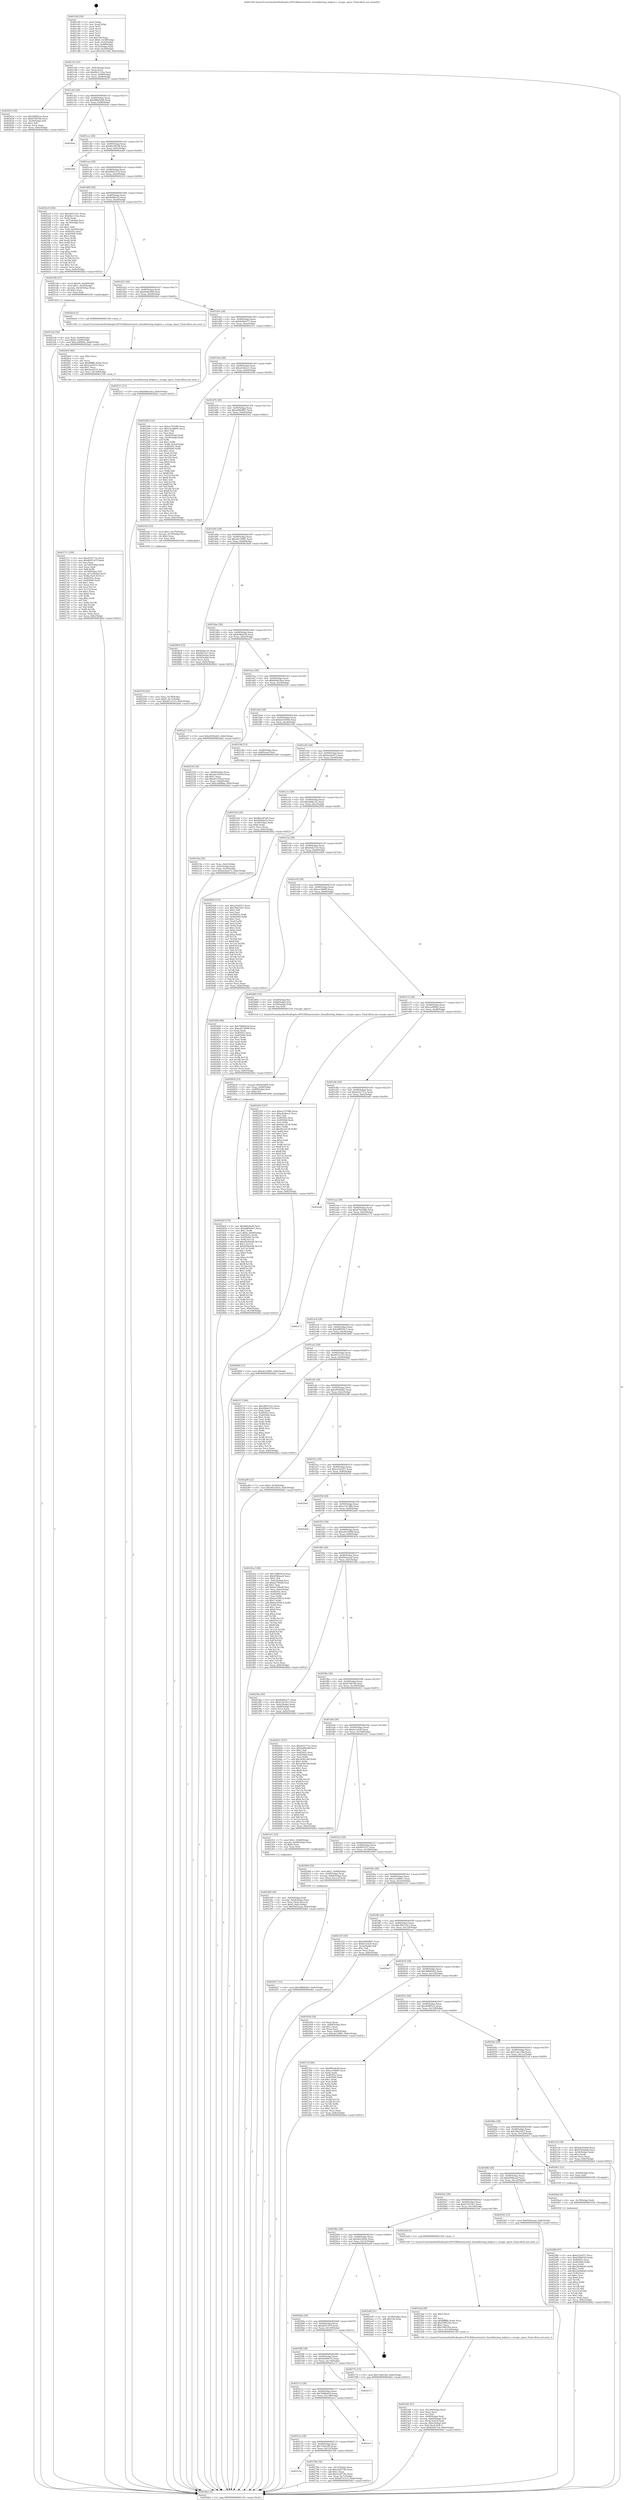 digraph "0x401c60" {
  label = "0x401c60 (/mnt/c/Users/mathe/Desktop/tcc/POCII/binaries/extr_linuxlibstring_helpers.c_escape_space_Final-ollvm.out::main(0))"
  labelloc = "t"
  node[shape=record]

  Entry [label="",width=0.3,height=0.3,shape=circle,fillcolor=black,style=filled]
  "0x401c92" [label="{
     0x401c92 [32]\l
     | [instrs]\l
     &nbsp;&nbsp;0x401c92 \<+6\>: mov -0x8c(%rbp),%eax\l
     &nbsp;&nbsp;0x401c98 \<+2\>: mov %eax,%ecx\l
     &nbsp;&nbsp;0x401c9a \<+6\>: sub $0x84e1116a,%ecx\l
     &nbsp;&nbsp;0x401ca0 \<+6\>: mov %eax,-0x90(%rbp)\l
     &nbsp;&nbsp;0x401ca6 \<+6\>: mov %ecx,-0x94(%rbp)\l
     &nbsp;&nbsp;0x401cac \<+6\>: je 0000000000402633 \<main+0x9d3\>\l
  }"]
  "0x402633" [label="{
     0x402633 [30]\l
     | [instrs]\l
     &nbsp;&nbsp;0x402633 \<+5\>: mov $0x3b0f91ee,%eax\l
     &nbsp;&nbsp;0x402638 \<+5\>: mov $0x67487d6,%ecx\l
     &nbsp;&nbsp;0x40263d \<+3\>: mov -0x29(%rbp),%dl\l
     &nbsp;&nbsp;0x402640 \<+3\>: test $0x1,%dl\l
     &nbsp;&nbsp;0x402643 \<+3\>: cmovne %ecx,%eax\l
     &nbsp;&nbsp;0x402646 \<+6\>: mov %eax,-0x8c(%rbp)\l
     &nbsp;&nbsp;0x40264c \<+5\>: jmp 0000000000402bb2 \<main+0xf52\>\l
  }"]
  "0x401cb2" [label="{
     0x401cb2 [28]\l
     | [instrs]\l
     &nbsp;&nbsp;0x401cb2 \<+5\>: jmp 0000000000401cb7 \<main+0x57\>\l
     &nbsp;&nbsp;0x401cb7 \<+6\>: mov -0x90(%rbp),%eax\l
     &nbsp;&nbsp;0x401cbd \<+5\>: sub $0x880e9c60,%eax\l
     &nbsp;&nbsp;0x401cc2 \<+6\>: mov %eax,-0x98(%rbp)\l
     &nbsp;&nbsp;0x401cc8 \<+6\>: je 0000000000402b4a \<main+0xeea\>\l
  }"]
  Exit [label="",width=0.3,height=0.3,shape=circle,fillcolor=black,style=filled,peripheries=2]
  "0x402b4a" [label="{
     0x402b4a\l
  }", style=dashed]
  "0x401cce" [label="{
     0x401cce [28]\l
     | [instrs]\l
     &nbsp;&nbsp;0x401cce \<+5\>: jmp 0000000000401cd3 \<main+0x73\>\l
     &nbsp;&nbsp;0x401cd3 \<+6\>: mov -0x90(%rbp),%eax\l
     &nbsp;&nbsp;0x401cd9 \<+5\>: sub $0x8be38148,%eax\l
     &nbsp;&nbsp;0x401cde \<+6\>: mov %eax,-0x9c(%rbp)\l
     &nbsp;&nbsp;0x401ce4 \<+6\>: je 0000000000402a66 \<main+0xe06\>\l
  }"]
  "0x4029f6" [label="{
     0x4029f6 [97]\l
     | [instrs]\l
     &nbsp;&nbsp;0x4029f6 \<+5\>: mov $0xe25af257,%ecx\l
     &nbsp;&nbsp;0x4029fb \<+5\>: mov $0xb5fb6228,%edx\l
     &nbsp;&nbsp;0x402a00 \<+7\>: mov 0x40505c,%esi\l
     &nbsp;&nbsp;0x402a07 \<+8\>: mov 0x405060,%r8d\l
     &nbsp;&nbsp;0x402a0f \<+3\>: mov %esi,%r9d\l
     &nbsp;&nbsp;0x402a12 \<+7\>: sub $0x24e6bb45,%r9d\l
     &nbsp;&nbsp;0x402a19 \<+4\>: sub $0x1,%r9d\l
     &nbsp;&nbsp;0x402a1d \<+7\>: add $0x24e6bb45,%r9d\l
     &nbsp;&nbsp;0x402a24 \<+4\>: imul %r9d,%esi\l
     &nbsp;&nbsp;0x402a28 \<+3\>: and $0x1,%esi\l
     &nbsp;&nbsp;0x402a2b \<+3\>: cmp $0x0,%esi\l
     &nbsp;&nbsp;0x402a2e \<+4\>: sete %r10b\l
     &nbsp;&nbsp;0x402a32 \<+4\>: cmp $0xa,%r8d\l
     &nbsp;&nbsp;0x402a36 \<+4\>: setl %r11b\l
     &nbsp;&nbsp;0x402a3a \<+3\>: mov %r10b,%bl\l
     &nbsp;&nbsp;0x402a3d \<+3\>: and %r11b,%bl\l
     &nbsp;&nbsp;0x402a40 \<+3\>: xor %r11b,%r10b\l
     &nbsp;&nbsp;0x402a43 \<+3\>: or %r10b,%bl\l
     &nbsp;&nbsp;0x402a46 \<+3\>: test $0x1,%bl\l
     &nbsp;&nbsp;0x402a49 \<+3\>: cmovne %edx,%ecx\l
     &nbsp;&nbsp;0x402a4c \<+6\>: mov %ecx,-0x8c(%rbp)\l
     &nbsp;&nbsp;0x402a52 \<+5\>: jmp 0000000000402bb2 \<main+0xf52\>\l
  }"]
  "0x402a66" [label="{
     0x402a66\l
  }", style=dashed]
  "0x401cea" [label="{
     0x401cea [28]\l
     | [instrs]\l
     &nbsp;&nbsp;0x401cea \<+5\>: jmp 0000000000401cef \<main+0x8f\>\l
     &nbsp;&nbsp;0x401cef \<+6\>: mov -0x90(%rbp),%eax\l
     &nbsp;&nbsp;0x401cf5 \<+5\>: sub $0x9064c27d,%eax\l
     &nbsp;&nbsp;0x401cfa \<+6\>: mov %eax,-0xa0(%rbp)\l
     &nbsp;&nbsp;0x401d00 \<+6\>: je 00000000004025c9 \<main+0x969\>\l
  }"]
  "0x4029ed" [label="{
     0x4029ed [9]\l
     | [instrs]\l
     &nbsp;&nbsp;0x4029ed \<+4\>: mov -0x78(%rbp),%rdi\l
     &nbsp;&nbsp;0x4029f1 \<+5\>: call 0000000000401030 \<free@plt\>\l
     | [calls]\l
     &nbsp;&nbsp;0x401030 \{1\} (unknown)\l
  }"]
  "0x4025c9" [label="{
     0x4025c9 [106]\l
     | [instrs]\l
     &nbsp;&nbsp;0x4025c9 \<+5\>: mov $0x3847a3e1,%eax\l
     &nbsp;&nbsp;0x4025ce \<+5\>: mov $0x84e1116a,%ecx\l
     &nbsp;&nbsp;0x4025d3 \<+2\>: xor %edx,%edx\l
     &nbsp;&nbsp;0x4025d5 \<+3\>: mov -0x7c(%rbp),%esi\l
     &nbsp;&nbsp;0x4025d8 \<+3\>: cmp -0x70(%rbp),%esi\l
     &nbsp;&nbsp;0x4025db \<+4\>: setl %dil\l
     &nbsp;&nbsp;0x4025df \<+4\>: and $0x1,%dil\l
     &nbsp;&nbsp;0x4025e3 \<+4\>: mov %dil,-0x29(%rbp)\l
     &nbsp;&nbsp;0x4025e7 \<+7\>: mov 0x40505c,%esi\l
     &nbsp;&nbsp;0x4025ee \<+8\>: mov 0x405060,%r8d\l
     &nbsp;&nbsp;0x4025f6 \<+3\>: sub $0x1,%edx\l
     &nbsp;&nbsp;0x4025f9 \<+3\>: mov %esi,%r9d\l
     &nbsp;&nbsp;0x4025fc \<+3\>: add %edx,%r9d\l
     &nbsp;&nbsp;0x4025ff \<+4\>: imul %r9d,%esi\l
     &nbsp;&nbsp;0x402603 \<+3\>: and $0x1,%esi\l
     &nbsp;&nbsp;0x402606 \<+3\>: cmp $0x0,%esi\l
     &nbsp;&nbsp;0x402609 \<+4\>: sete %dil\l
     &nbsp;&nbsp;0x40260d \<+4\>: cmp $0xa,%r8d\l
     &nbsp;&nbsp;0x402611 \<+4\>: setl %r10b\l
     &nbsp;&nbsp;0x402615 \<+3\>: mov %dil,%r11b\l
     &nbsp;&nbsp;0x402618 \<+3\>: and %r10b,%r11b\l
     &nbsp;&nbsp;0x40261b \<+3\>: xor %r10b,%dil\l
     &nbsp;&nbsp;0x40261e \<+3\>: or %dil,%r11b\l
     &nbsp;&nbsp;0x402621 \<+4\>: test $0x1,%r11b\l
     &nbsp;&nbsp;0x402625 \<+3\>: cmovne %ecx,%eax\l
     &nbsp;&nbsp;0x402628 \<+6\>: mov %eax,-0x8c(%rbp)\l
     &nbsp;&nbsp;0x40262e \<+5\>: jmp 0000000000402bb2 \<main+0xf52\>\l
  }"]
  "0x401d06" [label="{
     0x401d06 [28]\l
     | [instrs]\l
     &nbsp;&nbsp;0x401d06 \<+5\>: jmp 0000000000401d0b \<main+0xab\>\l
     &nbsp;&nbsp;0x401d0b \<+6\>: mov -0x90(%rbp),%eax\l
     &nbsp;&nbsp;0x401d11 \<+5\>: sub $0x964fda55,%eax\l
     &nbsp;&nbsp;0x401d16 \<+6\>: mov %eax,-0xa4(%rbp)\l
     &nbsp;&nbsp;0x401d1c \<+6\>: je 00000000004021d0 \<main+0x570\>\l
  }"]
  "0x402927" [label="{
     0x402927 [15]\l
     | [instrs]\l
     &nbsp;&nbsp;0x402927 \<+10\>: movl $0x388602b3,-0x8c(%rbp)\l
     &nbsp;&nbsp;0x402931 \<+5\>: jmp 0000000000402bb2 \<main+0xf52\>\l
  }"]
  "0x4021d0" [label="{
     0x4021d0 [27]\l
     | [instrs]\l
     &nbsp;&nbsp;0x4021d0 \<+4\>: movb $0x64,-0x4d(%rbp)\l
     &nbsp;&nbsp;0x4021d4 \<+7\>: movl $0x1,-0x54(%rbp)\l
     &nbsp;&nbsp;0x4021db \<+4\>: movslq -0x54(%rbp),%rax\l
     &nbsp;&nbsp;0x4021df \<+4\>: shl $0x3,%rax\l
     &nbsp;&nbsp;0x4021e3 \<+3\>: mov %rax,%rdi\l
     &nbsp;&nbsp;0x4021e6 \<+5\>: call 0000000000401050 \<malloc@plt\>\l
     | [calls]\l
     &nbsp;&nbsp;0x401050 \{1\} (unknown)\l
  }"]
  "0x401d22" [label="{
     0x401d22 [28]\l
     | [instrs]\l
     &nbsp;&nbsp;0x401d22 \<+5\>: jmp 0000000000401d27 \<main+0xc7\>\l
     &nbsp;&nbsp;0x401d27 \<+6\>: mov -0x90(%rbp),%eax\l
     &nbsp;&nbsp;0x401d2d \<+5\>: sub $0x9a04266f,%eax\l
     &nbsp;&nbsp;0x401d32 \<+6\>: mov %eax,-0xa8(%rbp)\l
     &nbsp;&nbsp;0x401d38 \<+6\>: je 00000000004026e4 \<main+0xa84\>\l
  }"]
  "0x40282f" [label="{
     0x40282f [170]\l
     | [instrs]\l
     &nbsp;&nbsp;0x40282f \<+5\>: mov $0x880e9c60,%esi\l
     &nbsp;&nbsp;0x402834 \<+5\>: mov $0xdd8936e7,%ecx\l
     &nbsp;&nbsp;0x402839 \<+3\>: mov $0x1,%r8b\l
     &nbsp;&nbsp;0x40283c \<+10\>: movl $0x0,-0x84(%rbp)\l
     &nbsp;&nbsp;0x402846 \<+8\>: mov 0x40505c,%r9d\l
     &nbsp;&nbsp;0x40284e \<+8\>: mov 0x405060,%r10d\l
     &nbsp;&nbsp;0x402856 \<+3\>: mov %r9d,%r11d\l
     &nbsp;&nbsp;0x402859 \<+7\>: add $0xd504dc6b,%r11d\l
     &nbsp;&nbsp;0x402860 \<+4\>: sub $0x1,%r11d\l
     &nbsp;&nbsp;0x402864 \<+7\>: sub $0xd504dc6b,%r11d\l
     &nbsp;&nbsp;0x40286b \<+4\>: imul %r11d,%r9d\l
     &nbsp;&nbsp;0x40286f \<+4\>: and $0x1,%r9d\l
     &nbsp;&nbsp;0x402873 \<+4\>: cmp $0x0,%r9d\l
     &nbsp;&nbsp;0x402877 \<+3\>: sete %bl\l
     &nbsp;&nbsp;0x40287a \<+4\>: cmp $0xa,%r10d\l
     &nbsp;&nbsp;0x40287e \<+4\>: setl %r14b\l
     &nbsp;&nbsp;0x402882 \<+3\>: mov %bl,%r15b\l
     &nbsp;&nbsp;0x402885 \<+4\>: xor $0xff,%r15b\l
     &nbsp;&nbsp;0x402889 \<+3\>: mov %r14b,%r12b\l
     &nbsp;&nbsp;0x40288c \<+4\>: xor $0xff,%r12b\l
     &nbsp;&nbsp;0x402890 \<+4\>: xor $0x1,%r8b\l
     &nbsp;&nbsp;0x402894 \<+3\>: mov %r15b,%r13b\l
     &nbsp;&nbsp;0x402897 \<+4\>: and $0xff,%r13b\l
     &nbsp;&nbsp;0x40289b \<+3\>: and %r8b,%bl\l
     &nbsp;&nbsp;0x40289e \<+3\>: mov %r12b,%dl\l
     &nbsp;&nbsp;0x4028a1 \<+3\>: and $0xff,%dl\l
     &nbsp;&nbsp;0x4028a4 \<+3\>: and %r8b,%r14b\l
     &nbsp;&nbsp;0x4028a7 \<+3\>: or %bl,%r13b\l
     &nbsp;&nbsp;0x4028aa \<+3\>: or %r14b,%dl\l
     &nbsp;&nbsp;0x4028ad \<+3\>: xor %dl,%r13b\l
     &nbsp;&nbsp;0x4028b0 \<+3\>: or %r12b,%r15b\l
     &nbsp;&nbsp;0x4028b3 \<+4\>: xor $0xff,%r15b\l
     &nbsp;&nbsp;0x4028b7 \<+4\>: or $0x1,%r8b\l
     &nbsp;&nbsp;0x4028bb \<+3\>: and %r8b,%r15b\l
     &nbsp;&nbsp;0x4028be \<+3\>: or %r15b,%r13b\l
     &nbsp;&nbsp;0x4028c1 \<+4\>: test $0x1,%r13b\l
     &nbsp;&nbsp;0x4028c5 \<+3\>: cmovne %ecx,%esi\l
     &nbsp;&nbsp;0x4028c8 \<+6\>: mov %esi,-0x8c(%rbp)\l
     &nbsp;&nbsp;0x4028ce \<+6\>: mov %eax,-0x148(%rbp)\l
     &nbsp;&nbsp;0x4028d4 \<+5\>: jmp 0000000000402bb2 \<main+0xf52\>\l
  }"]
  "0x4026e4" [label="{
     0x4026e4 [5]\l
     | [instrs]\l
     &nbsp;&nbsp;0x4026e4 \<+5\>: call 0000000000401160 \<next_i\>\l
     | [calls]\l
     &nbsp;&nbsp;0x401160 \{1\} (/mnt/c/Users/mathe/Desktop/tcc/POCII/binaries/extr_linuxlibstring_helpers.c_escape_space_Final-ollvm.out::next_i)\l
  }"]
  "0x401d3e" [label="{
     0x401d3e [28]\l
     | [instrs]\l
     &nbsp;&nbsp;0x401d3e \<+5\>: jmp 0000000000401d43 \<main+0xe3\>\l
     &nbsp;&nbsp;0x401d43 \<+6\>: mov -0x90(%rbp),%eax\l
     &nbsp;&nbsp;0x401d49 \<+5\>: sub $0x9e44cb71,%eax\l
     &nbsp;&nbsp;0x401d4e \<+6\>: mov %eax,-0xac(%rbp)\l
     &nbsp;&nbsp;0x401d54 \<+6\>: je 0000000000402511 \<main+0x8b1\>\l
  }"]
  "0x402818" [label="{
     0x402818 [23]\l
     | [instrs]\l
     &nbsp;&nbsp;0x402818 \<+10\>: movabs $0x4030b6,%rdi\l
     &nbsp;&nbsp;0x402822 \<+3\>: mov %eax,-0x80(%rbp)\l
     &nbsp;&nbsp;0x402825 \<+3\>: mov -0x80(%rbp),%esi\l
     &nbsp;&nbsp;0x402828 \<+2\>: mov $0x0,%al\l
     &nbsp;&nbsp;0x40282a \<+5\>: call 0000000000401040 \<printf@plt\>\l
     | [calls]\l
     &nbsp;&nbsp;0x401040 \{1\} (unknown)\l
  }"]
  "0x402511" [label="{
     0x402511 [15]\l
     | [instrs]\l
     &nbsp;&nbsp;0x402511 \<+10\>: movl $0xb9bd1dea,-0x8c(%rbp)\l
     &nbsp;&nbsp;0x40251b \<+5\>: jmp 0000000000402bb2 \<main+0xf52\>\l
  }"]
  "0x401d5a" [label="{
     0x401d5a [28]\l
     | [instrs]\l
     &nbsp;&nbsp;0x401d5a \<+5\>: jmp 0000000000401d5f \<main+0xff\>\l
     &nbsp;&nbsp;0x401d5f \<+6\>: mov -0x90(%rbp),%eax\l
     &nbsp;&nbsp;0x401d65 \<+5\>: sub $0xa0c8eec1,%eax\l
     &nbsp;&nbsp;0x401d6a \<+6\>: mov %eax,-0xb0(%rbp)\l
     &nbsp;&nbsp;0x401d70 \<+6\>: je 0000000000402298 \<main+0x638\>\l
  }"]
  "0x40214a" [label="{
     0x40214a\l
  }", style=dashed]
  "0x402298" [label="{
     0x402298 [155]\l
     | [instrs]\l
     &nbsp;&nbsp;0x402298 \<+5\>: mov $0xea747d8b,%eax\l
     &nbsp;&nbsp;0x40229d \<+5\>: mov $0x1ee28841,%ecx\l
     &nbsp;&nbsp;0x4022a2 \<+2\>: mov $0x1,%dl\l
     &nbsp;&nbsp;0x4022a4 \<+2\>: xor %esi,%esi\l
     &nbsp;&nbsp;0x4022a6 \<+3\>: mov -0x64(%rbp),%edi\l
     &nbsp;&nbsp;0x4022a9 \<+3\>: cmp -0x54(%rbp),%edi\l
     &nbsp;&nbsp;0x4022ac \<+4\>: setl %r8b\l
     &nbsp;&nbsp;0x4022b0 \<+4\>: and $0x1,%r8b\l
     &nbsp;&nbsp;0x4022b4 \<+4\>: mov %r8b,-0x2a(%rbp)\l
     &nbsp;&nbsp;0x4022b8 \<+7\>: mov 0x40505c,%edi\l
     &nbsp;&nbsp;0x4022bf \<+8\>: mov 0x405060,%r9d\l
     &nbsp;&nbsp;0x4022c7 \<+3\>: sub $0x1,%esi\l
     &nbsp;&nbsp;0x4022ca \<+3\>: mov %edi,%r10d\l
     &nbsp;&nbsp;0x4022cd \<+3\>: add %esi,%r10d\l
     &nbsp;&nbsp;0x4022d0 \<+4\>: imul %r10d,%edi\l
     &nbsp;&nbsp;0x4022d4 \<+3\>: and $0x1,%edi\l
     &nbsp;&nbsp;0x4022d7 \<+3\>: cmp $0x0,%edi\l
     &nbsp;&nbsp;0x4022da \<+4\>: sete %r8b\l
     &nbsp;&nbsp;0x4022de \<+4\>: cmp $0xa,%r9d\l
     &nbsp;&nbsp;0x4022e2 \<+4\>: setl %r11b\l
     &nbsp;&nbsp;0x4022e6 \<+3\>: mov %r8b,%bl\l
     &nbsp;&nbsp;0x4022e9 \<+3\>: xor $0xff,%bl\l
     &nbsp;&nbsp;0x4022ec \<+3\>: mov %r11b,%r14b\l
     &nbsp;&nbsp;0x4022ef \<+4\>: xor $0xff,%r14b\l
     &nbsp;&nbsp;0x4022f3 \<+3\>: xor $0x1,%dl\l
     &nbsp;&nbsp;0x4022f6 \<+3\>: mov %bl,%r15b\l
     &nbsp;&nbsp;0x4022f9 \<+4\>: and $0xff,%r15b\l
     &nbsp;&nbsp;0x4022fd \<+3\>: and %dl,%r8b\l
     &nbsp;&nbsp;0x402300 \<+3\>: mov %r14b,%r12b\l
     &nbsp;&nbsp;0x402303 \<+4\>: and $0xff,%r12b\l
     &nbsp;&nbsp;0x402307 \<+3\>: and %dl,%r11b\l
     &nbsp;&nbsp;0x40230a \<+3\>: or %r8b,%r15b\l
     &nbsp;&nbsp;0x40230d \<+3\>: or %r11b,%r12b\l
     &nbsp;&nbsp;0x402310 \<+3\>: xor %r12b,%r15b\l
     &nbsp;&nbsp;0x402313 \<+3\>: or %r14b,%bl\l
     &nbsp;&nbsp;0x402316 \<+3\>: xor $0xff,%bl\l
     &nbsp;&nbsp;0x402319 \<+3\>: or $0x1,%dl\l
     &nbsp;&nbsp;0x40231c \<+2\>: and %dl,%bl\l
     &nbsp;&nbsp;0x40231e \<+3\>: or %bl,%r15b\l
     &nbsp;&nbsp;0x402321 \<+4\>: test $0x1,%r15b\l
     &nbsp;&nbsp;0x402325 \<+3\>: cmovne %ecx,%eax\l
     &nbsp;&nbsp;0x402328 \<+6\>: mov %eax,-0x8c(%rbp)\l
     &nbsp;&nbsp;0x40232e \<+5\>: jmp 0000000000402bb2 \<main+0xf52\>\l
  }"]
  "0x401d76" [label="{
     0x401d76 [28]\l
     | [instrs]\l
     &nbsp;&nbsp;0x401d76 \<+5\>: jmp 0000000000401d7b \<main+0x11b\>\l
     &nbsp;&nbsp;0x401d7b \<+6\>: mov -0x90(%rbp),%eax\l
     &nbsp;&nbsp;0x401d81 \<+5\>: sub $0xa0d0d987,%eax\l
     &nbsp;&nbsp;0x401d86 \<+6\>: mov %eax,-0xb4(%rbp)\l
     &nbsp;&nbsp;0x401d8c \<+6\>: je 0000000000402542 \<main+0x8e2\>\l
  }"]
  "0x40278d" [label="{
     0x40278d [34]\l
     | [instrs]\l
     &nbsp;&nbsp;0x40278d \<+3\>: mov -0x7c(%rbp),%eax\l
     &nbsp;&nbsp;0x402790 \<+5\>: sub $0x52d473fe,%eax\l
     &nbsp;&nbsp;0x402795 \<+3\>: add $0x1,%eax\l
     &nbsp;&nbsp;0x402798 \<+5\>: add $0x52d473fe,%eax\l
     &nbsp;&nbsp;0x40279d \<+3\>: mov %eax,-0x7c(%rbp)\l
     &nbsp;&nbsp;0x4027a0 \<+10\>: movl $0xdf15c215,-0x8c(%rbp)\l
     &nbsp;&nbsp;0x4027aa \<+5\>: jmp 0000000000402bb2 \<main+0xf52\>\l
  }"]
  "0x402542" [label="{
     0x402542 [23]\l
     | [instrs]\l
     &nbsp;&nbsp;0x402542 \<+7\>: movl $0x1,-0x70(%rbp)\l
     &nbsp;&nbsp;0x402549 \<+4\>: movslq -0x70(%rbp),%rax\l
     &nbsp;&nbsp;0x40254d \<+4\>: shl $0x0,%rax\l
     &nbsp;&nbsp;0x402551 \<+3\>: mov %rax,%rdi\l
     &nbsp;&nbsp;0x402554 \<+5\>: call 0000000000401050 \<malloc@plt\>\l
     | [calls]\l
     &nbsp;&nbsp;0x401050 \{1\} (unknown)\l
  }"]
  "0x401d92" [label="{
     0x401d92 [28]\l
     | [instrs]\l
     &nbsp;&nbsp;0x401d92 \<+5\>: jmp 0000000000401d97 \<main+0x137\>\l
     &nbsp;&nbsp;0x401d97 \<+6\>: mov -0x90(%rbp),%eax\l
     &nbsp;&nbsp;0x401d9d \<+5\>: sub $0xa6c1d981,%eax\l
     &nbsp;&nbsp;0x401da2 \<+6\>: mov %eax,-0xb8(%rbp)\l
     &nbsp;&nbsp;0x401da8 \<+6\>: je 00000000004028e8 \<main+0xc88\>\l
  }"]
  "0x40212e" [label="{
     0x40212e [28]\l
     | [instrs]\l
     &nbsp;&nbsp;0x40212e \<+5\>: jmp 0000000000402133 \<main+0x4d3\>\l
     &nbsp;&nbsp;0x402133 \<+6\>: mov -0x90(%rbp),%eax\l
     &nbsp;&nbsp;0x402139 \<+5\>: sub $0x7eb0c2fd,%eax\l
     &nbsp;&nbsp;0x40213e \<+6\>: mov %eax,-0x13c(%rbp)\l
     &nbsp;&nbsp;0x402144 \<+6\>: je 000000000040278d \<main+0xb2d\>\l
  }"]
  "0x4028e8" [label="{
     0x4028e8 [33]\l
     | [instrs]\l
     &nbsp;&nbsp;0x4028e8 \<+5\>: mov $0xbfddcc2c,%eax\l
     &nbsp;&nbsp;0x4028ed \<+5\>: mov $0x841f1a7,%ecx\l
     &nbsp;&nbsp;0x4028f2 \<+6\>: mov -0x84(%rbp),%edx\l
     &nbsp;&nbsp;0x4028f8 \<+3\>: cmp -0x54(%rbp),%edx\l
     &nbsp;&nbsp;0x4028fb \<+3\>: cmovl %ecx,%eax\l
     &nbsp;&nbsp;0x4028fe \<+6\>: mov %eax,-0x8c(%rbp)\l
     &nbsp;&nbsp;0x402904 \<+5\>: jmp 0000000000402bb2 \<main+0xf52\>\l
  }"]
  "0x401dae" [label="{
     0x401dae [28]\l
     | [instrs]\l
     &nbsp;&nbsp;0x401dae \<+5\>: jmp 0000000000401db3 \<main+0x153\>\l
     &nbsp;&nbsp;0x401db3 \<+6\>: mov -0x90(%rbp),%eax\l
     &nbsp;&nbsp;0x401db9 \<+5\>: sub $0xb5fb6228,%eax\l
     &nbsp;&nbsp;0x401dbe \<+6\>: mov %eax,-0xbc(%rbp)\l
     &nbsp;&nbsp;0x401dc4 \<+6\>: je 0000000000402a57 \<main+0xdf7\>\l
  }"]
  "0x402ac3" [label="{
     0x402ac3\l
  }", style=dashed]
  "0x402a57" [label="{
     0x402a57 [15]\l
     | [instrs]\l
     &nbsp;&nbsp;0x402a57 \<+10\>: movl $0xe092bdd1,-0x8c(%rbp)\l
     &nbsp;&nbsp;0x402a61 \<+5\>: jmp 0000000000402bb2 \<main+0xf52\>\l
  }"]
  "0x401dca" [label="{
     0x401dca [28]\l
     | [instrs]\l
     &nbsp;&nbsp;0x401dca \<+5\>: jmp 0000000000401dcf \<main+0x16f\>\l
     &nbsp;&nbsp;0x401dcf \<+6\>: mov -0x90(%rbp),%eax\l
     &nbsp;&nbsp;0x401dd5 \<+5\>: sub $0xb9bd1dea,%eax\l
     &nbsp;&nbsp;0x401dda \<+6\>: mov %eax,-0xc0(%rbp)\l
     &nbsp;&nbsp;0x401de0 \<+6\>: je 0000000000402520 \<main+0x8c0\>\l
  }"]
  "0x402112" [label="{
     0x402112 [28]\l
     | [instrs]\l
     &nbsp;&nbsp;0x402112 \<+5\>: jmp 0000000000402117 \<main+0x4b7\>\l
     &nbsp;&nbsp;0x402117 \<+6\>: mov -0x90(%rbp),%eax\l
     &nbsp;&nbsp;0x40211d \<+5\>: sub $0x7b88e63d,%eax\l
     &nbsp;&nbsp;0x402122 \<+6\>: mov %eax,-0x138(%rbp)\l
     &nbsp;&nbsp;0x402128 \<+6\>: je 0000000000402ac3 \<main+0xe63\>\l
  }"]
  "0x402520" [label="{
     0x402520 [34]\l
     | [instrs]\l
     &nbsp;&nbsp;0x402520 \<+3\>: mov -0x64(%rbp),%eax\l
     &nbsp;&nbsp;0x402523 \<+5\>: sub $0xab1502e0,%eax\l
     &nbsp;&nbsp;0x402528 \<+3\>: add $0x1,%eax\l
     &nbsp;&nbsp;0x40252b \<+5\>: add $0xab1502e0,%eax\l
     &nbsp;&nbsp;0x402530 \<+3\>: mov %eax,-0x64(%rbp)\l
     &nbsp;&nbsp;0x402533 \<+10\>: movl $0xced0f04a,-0x8c(%rbp)\l
     &nbsp;&nbsp;0x40253d \<+5\>: jmp 0000000000402bb2 \<main+0xf52\>\l
  }"]
  "0x401de6" [label="{
     0x401de6 [28]\l
     | [instrs]\l
     &nbsp;&nbsp;0x401de6 \<+5\>: jmp 0000000000401deb \<main+0x18b\>\l
     &nbsp;&nbsp;0x401deb \<+6\>: mov -0x90(%rbp),%eax\l
     &nbsp;&nbsp;0x401df1 \<+5\>: sub $0xbdc0560d,%eax\l
     &nbsp;&nbsp;0x401df6 \<+6\>: mov %eax,-0xc4(%rbp)\l
     &nbsp;&nbsp;0x401dfc \<+6\>: je 000000000040218d \<main+0x52d\>\l
  }"]
  "0x402a75" [label="{
     0x402a75\l
  }", style=dashed]
  "0x40218d" [label="{
     0x40218d [13]\l
     | [instrs]\l
     &nbsp;&nbsp;0x40218d \<+4\>: mov -0x48(%rbp),%rax\l
     &nbsp;&nbsp;0x402191 \<+4\>: mov 0x8(%rax),%rdi\l
     &nbsp;&nbsp;0x402195 \<+5\>: call 0000000000401060 \<atoi@plt\>\l
     | [calls]\l
     &nbsp;&nbsp;0x401060 \{1\} (unknown)\l
  }"]
  "0x401e02" [label="{
     0x401e02 [28]\l
     | [instrs]\l
     &nbsp;&nbsp;0x401e02 \<+5\>: jmp 0000000000401e07 \<main+0x1a7\>\l
     &nbsp;&nbsp;0x401e07 \<+6\>: mov -0x90(%rbp),%eax\l
     &nbsp;&nbsp;0x401e0d \<+5\>: sub $0xbeeba473,%eax\l
     &nbsp;&nbsp;0x401e12 \<+6\>: mov %eax,-0xc8(%rbp)\l
     &nbsp;&nbsp;0x401e18 \<+6\>: je 00000000004021b2 \<main+0x552\>\l
  }"]
  "0x4020f6" [label="{
     0x4020f6 [28]\l
     | [instrs]\l
     &nbsp;&nbsp;0x4020f6 \<+5\>: jmp 00000000004020fb \<main+0x49b\>\l
     &nbsp;&nbsp;0x4020fb \<+6\>: mov -0x90(%rbp),%eax\l
     &nbsp;&nbsp;0x402101 \<+5\>: sub $0x4d389c7d,%eax\l
     &nbsp;&nbsp;0x402106 \<+6\>: mov %eax,-0x134(%rbp)\l
     &nbsp;&nbsp;0x40210c \<+6\>: je 0000000000402a75 \<main+0xe15\>\l
  }"]
  "0x4021b2" [label="{
     0x4021b2 [30]\l
     | [instrs]\l
     &nbsp;&nbsp;0x4021b2 \<+5\>: mov $0x8be38148,%eax\l
     &nbsp;&nbsp;0x4021b7 \<+5\>: mov $0x964fda55,%ecx\l
     &nbsp;&nbsp;0x4021bc \<+3\>: mov -0x30(%rbp),%edx\l
     &nbsp;&nbsp;0x4021bf \<+3\>: cmp $0x0,%edx\l
     &nbsp;&nbsp;0x4021c2 \<+3\>: cmove %ecx,%eax\l
     &nbsp;&nbsp;0x4021c5 \<+6\>: mov %eax,-0x8c(%rbp)\l
     &nbsp;&nbsp;0x4021cb \<+5\>: jmp 0000000000402bb2 \<main+0xf52\>\l
  }"]
  "0x401e1e" [label="{
     0x401e1e [28]\l
     | [instrs]\l
     &nbsp;&nbsp;0x401e1e \<+5\>: jmp 0000000000401e23 \<main+0x1c3\>\l
     &nbsp;&nbsp;0x401e23 \<+6\>: mov -0x90(%rbp),%eax\l
     &nbsp;&nbsp;0x401e29 \<+5\>: sub $0xbfddcc2c,%eax\l
     &nbsp;&nbsp;0x401e2e \<+6\>: mov %eax,-0xcc(%rbp)\l
     &nbsp;&nbsp;0x401e34 \<+6\>: je 0000000000402958 \<main+0xcf8\>\l
  }"]
  "0x40277e" [label="{
     0x40277e [15]\l
     | [instrs]\l
     &nbsp;&nbsp;0x40277e \<+10\>: movl $0x7eb0c2fd,-0x8c(%rbp)\l
     &nbsp;&nbsp;0x402788 \<+5\>: jmp 0000000000402bb2 \<main+0xf52\>\l
  }"]
  "0x402958" [label="{
     0x402958 [137]\l
     | [instrs]\l
     &nbsp;&nbsp;0x402958 \<+5\>: mov $0xe25af257,%eax\l
     &nbsp;&nbsp;0x40295d \<+5\>: mov $0x3fda32d7,%ecx\l
     &nbsp;&nbsp;0x402962 \<+2\>: mov $0x1,%dl\l
     &nbsp;&nbsp;0x402964 \<+2\>: xor %esi,%esi\l
     &nbsp;&nbsp;0x402966 \<+7\>: mov 0x40505c,%edi\l
     &nbsp;&nbsp;0x40296d \<+8\>: mov 0x405060,%r8d\l
     &nbsp;&nbsp;0x402975 \<+3\>: sub $0x1,%esi\l
     &nbsp;&nbsp;0x402978 \<+3\>: mov %edi,%r9d\l
     &nbsp;&nbsp;0x40297b \<+3\>: add %esi,%r9d\l
     &nbsp;&nbsp;0x40297e \<+4\>: imul %r9d,%edi\l
     &nbsp;&nbsp;0x402982 \<+3\>: and $0x1,%edi\l
     &nbsp;&nbsp;0x402985 \<+3\>: cmp $0x0,%edi\l
     &nbsp;&nbsp;0x402988 \<+4\>: sete %r10b\l
     &nbsp;&nbsp;0x40298c \<+4\>: cmp $0xa,%r8d\l
     &nbsp;&nbsp;0x402990 \<+4\>: setl %r11b\l
     &nbsp;&nbsp;0x402994 \<+3\>: mov %r10b,%bl\l
     &nbsp;&nbsp;0x402997 \<+3\>: xor $0xff,%bl\l
     &nbsp;&nbsp;0x40299a \<+3\>: mov %r11b,%r14b\l
     &nbsp;&nbsp;0x40299d \<+4\>: xor $0xff,%r14b\l
     &nbsp;&nbsp;0x4029a1 \<+3\>: xor $0x0,%dl\l
     &nbsp;&nbsp;0x4029a4 \<+3\>: mov %bl,%r15b\l
     &nbsp;&nbsp;0x4029a7 \<+4\>: and $0x0,%r15b\l
     &nbsp;&nbsp;0x4029ab \<+3\>: and %dl,%r10b\l
     &nbsp;&nbsp;0x4029ae \<+3\>: mov %r14b,%r12b\l
     &nbsp;&nbsp;0x4029b1 \<+4\>: and $0x0,%r12b\l
     &nbsp;&nbsp;0x4029b5 \<+3\>: and %dl,%r11b\l
     &nbsp;&nbsp;0x4029b8 \<+3\>: or %r10b,%r15b\l
     &nbsp;&nbsp;0x4029bb \<+3\>: or %r11b,%r12b\l
     &nbsp;&nbsp;0x4029be \<+3\>: xor %r12b,%r15b\l
     &nbsp;&nbsp;0x4029c1 \<+3\>: or %r14b,%bl\l
     &nbsp;&nbsp;0x4029c4 \<+3\>: xor $0xff,%bl\l
     &nbsp;&nbsp;0x4029c7 \<+3\>: or $0x0,%dl\l
     &nbsp;&nbsp;0x4029ca \<+2\>: and %dl,%bl\l
     &nbsp;&nbsp;0x4029cc \<+3\>: or %bl,%r15b\l
     &nbsp;&nbsp;0x4029cf \<+4\>: test $0x1,%r15b\l
     &nbsp;&nbsp;0x4029d3 \<+3\>: cmovne %ecx,%eax\l
     &nbsp;&nbsp;0x4029d6 \<+6\>: mov %eax,-0x8c(%rbp)\l
     &nbsp;&nbsp;0x4029dc \<+5\>: jmp 0000000000402bb2 \<main+0xf52\>\l
  }"]
  "0x401e3a" [label="{
     0x401e3a [28]\l
     | [instrs]\l
     &nbsp;&nbsp;0x401e3a \<+5\>: jmp 0000000000401e3f \<main+0x1df\>\l
     &nbsp;&nbsp;0x401e3f \<+6\>: mov -0x90(%rbp),%eax\l
     &nbsp;&nbsp;0x401e45 \<+5\>: sub $0xbfeb27c6,%eax\l
     &nbsp;&nbsp;0x401e4a \<+6\>: mov %eax,-0xd0(%rbp)\l
     &nbsp;&nbsp;0x401e50 \<+6\>: je 0000000000402404 \<main+0x7a4\>\l
  }"]
  "0x4020da" [label="{
     0x4020da [28]\l
     | [instrs]\l
     &nbsp;&nbsp;0x4020da \<+5\>: jmp 00000000004020df \<main+0x47f\>\l
     &nbsp;&nbsp;0x4020df \<+6\>: mov -0x90(%rbp),%eax\l
     &nbsp;&nbsp;0x4020e5 \<+5\>: sub $0x4b91247f,%eax\l
     &nbsp;&nbsp;0x4020ea \<+6\>: mov %eax,-0x130(%rbp)\l
     &nbsp;&nbsp;0x4020f0 \<+6\>: je 000000000040277e \<main+0xb1e\>\l
  }"]
  "0x402404" [label="{
     0x402404 [86]\l
     | [instrs]\l
     &nbsp;&nbsp;0x402404 \<+5\>: mov $0x7b88e63d,%eax\l
     &nbsp;&nbsp;0x402409 \<+5\>: mov $0xed514998,%ecx\l
     &nbsp;&nbsp;0x40240e \<+2\>: xor %edx,%edx\l
     &nbsp;&nbsp;0x402410 \<+7\>: mov 0x40505c,%esi\l
     &nbsp;&nbsp;0x402417 \<+7\>: mov 0x405060,%edi\l
     &nbsp;&nbsp;0x40241e \<+3\>: sub $0x1,%edx\l
     &nbsp;&nbsp;0x402421 \<+3\>: mov %esi,%r8d\l
     &nbsp;&nbsp;0x402424 \<+3\>: add %edx,%r8d\l
     &nbsp;&nbsp;0x402427 \<+4\>: imul %r8d,%esi\l
     &nbsp;&nbsp;0x40242b \<+3\>: and $0x1,%esi\l
     &nbsp;&nbsp;0x40242e \<+3\>: cmp $0x0,%esi\l
     &nbsp;&nbsp;0x402431 \<+4\>: sete %r9b\l
     &nbsp;&nbsp;0x402435 \<+3\>: cmp $0xa,%edi\l
     &nbsp;&nbsp;0x402438 \<+4\>: setl %r10b\l
     &nbsp;&nbsp;0x40243c \<+3\>: mov %r9b,%r11b\l
     &nbsp;&nbsp;0x40243f \<+3\>: and %r10b,%r11b\l
     &nbsp;&nbsp;0x402442 \<+3\>: xor %r10b,%r9b\l
     &nbsp;&nbsp;0x402445 \<+3\>: or %r9b,%r11b\l
     &nbsp;&nbsp;0x402448 \<+4\>: test $0x1,%r11b\l
     &nbsp;&nbsp;0x40244c \<+3\>: cmovne %ecx,%eax\l
     &nbsp;&nbsp;0x40244f \<+6\>: mov %eax,-0x8c(%rbp)\l
     &nbsp;&nbsp;0x402455 \<+5\>: jmp 0000000000402bb2 \<main+0xf52\>\l
  }"]
  "0x401e56" [label="{
     0x401e56 [28]\l
     | [instrs]\l
     &nbsp;&nbsp;0x401e56 \<+5\>: jmp 0000000000401e5b \<main+0x1fb\>\l
     &nbsp;&nbsp;0x401e5b \<+6\>: mov -0x90(%rbp),%eax\l
     &nbsp;&nbsp;0x401e61 \<+5\>: sub $0xccc38df3,%eax\l
     &nbsp;&nbsp;0x401e66 \<+6\>: mov %eax,-0xd4(%rbp)\l
     &nbsp;&nbsp;0x401e6c \<+6\>: je 0000000000402805 \<main+0xba5\>\l
  }"]
  "0x402a9f" [label="{
     0x402a9f [21]\l
     | [instrs]\l
     &nbsp;&nbsp;0x402a9f \<+3\>: mov -0x38(%rbp),%eax\l
     &nbsp;&nbsp;0x402aa2 \<+7\>: add $0x128,%rsp\l
     &nbsp;&nbsp;0x402aa9 \<+1\>: pop %rbx\l
     &nbsp;&nbsp;0x402aaa \<+2\>: pop %r12\l
     &nbsp;&nbsp;0x402aac \<+2\>: pop %r13\l
     &nbsp;&nbsp;0x402aae \<+2\>: pop %r14\l
     &nbsp;&nbsp;0x402ab0 \<+2\>: pop %r15\l
     &nbsp;&nbsp;0x402ab2 \<+1\>: pop %rbp\l
     &nbsp;&nbsp;0x402ab3 \<+1\>: ret\l
  }"]
  "0x402805" [label="{
     0x402805 [19]\l
     | [instrs]\l
     &nbsp;&nbsp;0x402805 \<+3\>: mov -0x4d(%rbp),%al\l
     &nbsp;&nbsp;0x402808 \<+4\>: mov -0x60(%rbp),%rsi\l
     &nbsp;&nbsp;0x40280c \<+4\>: mov -0x78(%rbp),%rdx\l
     &nbsp;&nbsp;0x402810 \<+3\>: movzbl %al,%edi\l
     &nbsp;&nbsp;0x402813 \<+5\>: call 00000000004013c0 \<escape_space\>\l
     | [calls]\l
     &nbsp;&nbsp;0x4013c0 \{1\} (/mnt/c/Users/mathe/Desktop/tcc/POCII/binaries/extr_linuxlibstring_helpers.c_escape_space_Final-ollvm.out::escape_space)\l
  }"]
  "0x401e72" [label="{
     0x401e72 [28]\l
     | [instrs]\l
     &nbsp;&nbsp;0x401e72 \<+5\>: jmp 0000000000401e77 \<main+0x217\>\l
     &nbsp;&nbsp;0x401e77 \<+6\>: mov -0x90(%rbp),%eax\l
     &nbsp;&nbsp;0x401e7d \<+5\>: sub $0xced0f04a,%eax\l
     &nbsp;&nbsp;0x401e82 \<+6\>: mov %eax,-0xd8(%rbp)\l
     &nbsp;&nbsp;0x401e88 \<+6\>: je 0000000000402205 \<main+0x5a5\>\l
  }"]
  "0x402711" [label="{
     0x402711 [109]\l
     | [instrs]\l
     &nbsp;&nbsp;0x402711 \<+5\>: mov $0xd32277ce,%ecx\l
     &nbsp;&nbsp;0x402716 \<+5\>: mov $0x4b91247f,%edx\l
     &nbsp;&nbsp;0x40271b \<+2\>: xor %esi,%esi\l
     &nbsp;&nbsp;0x40271d \<+6\>: mov -0x144(%rbp),%edi\l
     &nbsp;&nbsp;0x402723 \<+3\>: imul %eax,%edi\l
     &nbsp;&nbsp;0x402726 \<+3\>: mov %dil,%r8b\l
     &nbsp;&nbsp;0x402729 \<+4\>: mov -0x78(%rbp),%r9\l
     &nbsp;&nbsp;0x40272d \<+4\>: movslq -0x7c(%rbp),%r10\l
     &nbsp;&nbsp;0x402731 \<+4\>: mov %r8b,(%r9,%r10,1)\l
     &nbsp;&nbsp;0x402735 \<+7\>: mov 0x40505c,%eax\l
     &nbsp;&nbsp;0x40273c \<+7\>: mov 0x405060,%edi\l
     &nbsp;&nbsp;0x402743 \<+3\>: sub $0x1,%esi\l
     &nbsp;&nbsp;0x402746 \<+3\>: mov %eax,%r11d\l
     &nbsp;&nbsp;0x402749 \<+3\>: add %esi,%r11d\l
     &nbsp;&nbsp;0x40274c \<+4\>: imul %r11d,%eax\l
     &nbsp;&nbsp;0x402750 \<+3\>: and $0x1,%eax\l
     &nbsp;&nbsp;0x402753 \<+3\>: cmp $0x0,%eax\l
     &nbsp;&nbsp;0x402756 \<+4\>: sete %r8b\l
     &nbsp;&nbsp;0x40275a \<+3\>: cmp $0xa,%edi\l
     &nbsp;&nbsp;0x40275d \<+3\>: setl %bl\l
     &nbsp;&nbsp;0x402760 \<+3\>: mov %r8b,%r14b\l
     &nbsp;&nbsp;0x402763 \<+3\>: and %bl,%r14b\l
     &nbsp;&nbsp;0x402766 \<+3\>: xor %bl,%r8b\l
     &nbsp;&nbsp;0x402769 \<+3\>: or %r8b,%r14b\l
     &nbsp;&nbsp;0x40276c \<+4\>: test $0x1,%r14b\l
     &nbsp;&nbsp;0x402770 \<+3\>: cmovne %edx,%ecx\l
     &nbsp;&nbsp;0x402773 \<+6\>: mov %ecx,-0x8c(%rbp)\l
     &nbsp;&nbsp;0x402779 \<+5\>: jmp 0000000000402bb2 \<main+0xf52\>\l
  }"]
  "0x402205" [label="{
     0x402205 [147]\l
     | [instrs]\l
     &nbsp;&nbsp;0x402205 \<+5\>: mov $0xea747d8b,%eax\l
     &nbsp;&nbsp;0x40220a \<+5\>: mov $0xa0c8eec1,%ecx\l
     &nbsp;&nbsp;0x40220f \<+2\>: mov $0x1,%dl\l
     &nbsp;&nbsp;0x402211 \<+7\>: mov 0x40505c,%esi\l
     &nbsp;&nbsp;0x402218 \<+7\>: mov 0x405060,%edi\l
     &nbsp;&nbsp;0x40221f \<+3\>: mov %esi,%r8d\l
     &nbsp;&nbsp;0x402222 \<+7\>: add $0x46ccd128,%r8d\l
     &nbsp;&nbsp;0x402229 \<+4\>: sub $0x1,%r8d\l
     &nbsp;&nbsp;0x40222d \<+7\>: sub $0x46ccd128,%r8d\l
     &nbsp;&nbsp;0x402234 \<+4\>: imul %r8d,%esi\l
     &nbsp;&nbsp;0x402238 \<+3\>: and $0x1,%esi\l
     &nbsp;&nbsp;0x40223b \<+3\>: cmp $0x0,%esi\l
     &nbsp;&nbsp;0x40223e \<+4\>: sete %r9b\l
     &nbsp;&nbsp;0x402242 \<+3\>: cmp $0xa,%edi\l
     &nbsp;&nbsp;0x402245 \<+4\>: setl %r10b\l
     &nbsp;&nbsp;0x402249 \<+3\>: mov %r9b,%r11b\l
     &nbsp;&nbsp;0x40224c \<+4\>: xor $0xff,%r11b\l
     &nbsp;&nbsp;0x402250 \<+3\>: mov %r10b,%bl\l
     &nbsp;&nbsp;0x402253 \<+3\>: xor $0xff,%bl\l
     &nbsp;&nbsp;0x402256 \<+3\>: xor $0x0,%dl\l
     &nbsp;&nbsp;0x402259 \<+3\>: mov %r11b,%r14b\l
     &nbsp;&nbsp;0x40225c \<+4\>: and $0x0,%r14b\l
     &nbsp;&nbsp;0x402260 \<+3\>: and %dl,%r9b\l
     &nbsp;&nbsp;0x402263 \<+3\>: mov %bl,%r15b\l
     &nbsp;&nbsp;0x402266 \<+4\>: and $0x0,%r15b\l
     &nbsp;&nbsp;0x40226a \<+3\>: and %dl,%r10b\l
     &nbsp;&nbsp;0x40226d \<+3\>: or %r9b,%r14b\l
     &nbsp;&nbsp;0x402270 \<+3\>: or %r10b,%r15b\l
     &nbsp;&nbsp;0x402273 \<+3\>: xor %r15b,%r14b\l
     &nbsp;&nbsp;0x402276 \<+3\>: or %bl,%r11b\l
     &nbsp;&nbsp;0x402279 \<+4\>: xor $0xff,%r11b\l
     &nbsp;&nbsp;0x40227d \<+3\>: or $0x0,%dl\l
     &nbsp;&nbsp;0x402280 \<+3\>: and %dl,%r11b\l
     &nbsp;&nbsp;0x402283 \<+3\>: or %r11b,%r14b\l
     &nbsp;&nbsp;0x402286 \<+4\>: test $0x1,%r14b\l
     &nbsp;&nbsp;0x40228a \<+3\>: cmovne %ecx,%eax\l
     &nbsp;&nbsp;0x40228d \<+6\>: mov %eax,-0x8c(%rbp)\l
     &nbsp;&nbsp;0x402293 \<+5\>: jmp 0000000000402bb2 \<main+0xf52\>\l
  }"]
  "0x401e8e" [label="{
     0x401e8e [28]\l
     | [instrs]\l
     &nbsp;&nbsp;0x401e8e \<+5\>: jmp 0000000000401e93 \<main+0x233\>\l
     &nbsp;&nbsp;0x401e93 \<+6\>: mov -0x90(%rbp),%eax\l
     &nbsp;&nbsp;0x401e99 \<+5\>: sub $0xd32277ce,%eax\l
     &nbsp;&nbsp;0x401e9e \<+6\>: mov %eax,-0xdc(%rbp)\l
     &nbsp;&nbsp;0x401ea4 \<+6\>: je 0000000000402af6 \<main+0xe96\>\l
  }"]
  "0x4026e9" [label="{
     0x4026e9 [40]\l
     | [instrs]\l
     &nbsp;&nbsp;0x4026e9 \<+5\>: mov $0x2,%ecx\l
     &nbsp;&nbsp;0x4026ee \<+1\>: cltd\l
     &nbsp;&nbsp;0x4026ef \<+2\>: idiv %ecx\l
     &nbsp;&nbsp;0x4026f1 \<+6\>: imul $0xfffffffe,%edx,%ecx\l
     &nbsp;&nbsp;0x4026f7 \<+6\>: add $0x2acbf155,%ecx\l
     &nbsp;&nbsp;0x4026fd \<+3\>: add $0x1,%ecx\l
     &nbsp;&nbsp;0x402700 \<+6\>: sub $0x2acbf155,%ecx\l
     &nbsp;&nbsp;0x402706 \<+6\>: mov %ecx,-0x144(%rbp)\l
     &nbsp;&nbsp;0x40270c \<+5\>: call 0000000000401160 \<next_i\>\l
     | [calls]\l
     &nbsp;&nbsp;0x401160 \{1\} (/mnt/c/Users/mathe/Desktop/tcc/POCII/binaries/extr_linuxlibstring_helpers.c_escape_space_Final-ollvm.out::next_i)\l
  }"]
  "0x402af6" [label="{
     0x402af6\l
  }", style=dashed]
  "0x401eaa" [label="{
     0x401eaa [28]\l
     | [instrs]\l
     &nbsp;&nbsp;0x401eaa \<+5\>: jmp 0000000000401eaf \<main+0x24f\>\l
     &nbsp;&nbsp;0x401eaf \<+6\>: mov -0x90(%rbp),%eax\l
     &nbsp;&nbsp;0x401eb5 \<+5\>: sub $0xd70cb4d6,%eax\l
     &nbsp;&nbsp;0x401eba \<+6\>: mov %eax,-0xe0(%rbp)\l
     &nbsp;&nbsp;0x401ec0 \<+6\>: je 0000000000402172 \<main+0x512\>\l
  }"]
  "0x402559" [label="{
     0x402559 [26]\l
     | [instrs]\l
     &nbsp;&nbsp;0x402559 \<+4\>: mov %rax,-0x78(%rbp)\l
     &nbsp;&nbsp;0x40255d \<+7\>: movl $0x0,-0x7c(%rbp)\l
     &nbsp;&nbsp;0x402564 \<+10\>: movl $0xdf15c215,-0x8c(%rbp)\l
     &nbsp;&nbsp;0x40256e \<+5\>: jmp 0000000000402bb2 \<main+0xf52\>\l
  }"]
  "0x402172" [label="{
     0x402172\l
  }", style=dashed]
  "0x401ec6" [label="{
     0x401ec6 [28]\l
     | [instrs]\l
     &nbsp;&nbsp;0x401ec6 \<+5\>: jmp 0000000000401ecb \<main+0x26b\>\l
     &nbsp;&nbsp;0x401ecb \<+6\>: mov -0x90(%rbp),%eax\l
     &nbsp;&nbsp;0x401ed1 \<+5\>: sub $0xdd8936e7,%eax\l
     &nbsp;&nbsp;0x401ed6 \<+6\>: mov %eax,-0xe4(%rbp)\l
     &nbsp;&nbsp;0x401edc \<+6\>: je 00000000004028d9 \<main+0xc79\>\l
  }"]
  "0x4023d5" [label="{
     0x4023d5 [47]\l
     | [instrs]\l
     &nbsp;&nbsp;0x4023d5 \<+6\>: mov -0x140(%rbp),%ecx\l
     &nbsp;&nbsp;0x4023db \<+3\>: imul %eax,%ecx\l
     &nbsp;&nbsp;0x4023de \<+3\>: mov %cl,%sil\l
     &nbsp;&nbsp;0x4023e1 \<+4\>: mov -0x60(%rbp),%rdi\l
     &nbsp;&nbsp;0x4023e5 \<+4\>: movslq -0x64(%rbp),%r8\l
     &nbsp;&nbsp;0x4023e9 \<+4\>: mov (%rdi,%r8,8),%rdi\l
     &nbsp;&nbsp;0x4023ed \<+4\>: movslq -0x6c(%rbp),%r8\l
     &nbsp;&nbsp;0x4023f1 \<+4\>: mov %sil,(%rdi,%r8,1)\l
     &nbsp;&nbsp;0x4023f5 \<+10\>: movl $0xbfeb27c6,-0x8c(%rbp)\l
     &nbsp;&nbsp;0x4023ff \<+5\>: jmp 0000000000402bb2 \<main+0xf52\>\l
  }"]
  "0x4028d9" [label="{
     0x4028d9 [15]\l
     | [instrs]\l
     &nbsp;&nbsp;0x4028d9 \<+10\>: movl $0xa6c1d981,-0x8c(%rbp)\l
     &nbsp;&nbsp;0x4028e3 \<+5\>: jmp 0000000000402bb2 \<main+0xf52\>\l
  }"]
  "0x401ee2" [label="{
     0x401ee2 [28]\l
     | [instrs]\l
     &nbsp;&nbsp;0x401ee2 \<+5\>: jmp 0000000000401ee7 \<main+0x287\>\l
     &nbsp;&nbsp;0x401ee7 \<+6\>: mov -0x90(%rbp),%eax\l
     &nbsp;&nbsp;0x401eed \<+5\>: sub $0xdf15c215,%eax\l
     &nbsp;&nbsp;0x401ef2 \<+6\>: mov %eax,-0xe8(%rbp)\l
     &nbsp;&nbsp;0x401ef8 \<+6\>: je 0000000000402573 \<main+0x913\>\l
  }"]
  "0x4023ad" [label="{
     0x4023ad [40]\l
     | [instrs]\l
     &nbsp;&nbsp;0x4023ad \<+5\>: mov $0x2,%ecx\l
     &nbsp;&nbsp;0x4023b2 \<+1\>: cltd\l
     &nbsp;&nbsp;0x4023b3 \<+2\>: idiv %ecx\l
     &nbsp;&nbsp;0x4023b5 \<+6\>: imul $0xfffffffe,%edx,%ecx\l
     &nbsp;&nbsp;0x4023bb \<+6\>: add $0x55f8520e,%ecx\l
     &nbsp;&nbsp;0x4023c1 \<+3\>: add $0x1,%ecx\l
     &nbsp;&nbsp;0x4023c4 \<+6\>: sub $0x55f8520e,%ecx\l
     &nbsp;&nbsp;0x4023ca \<+6\>: mov %ecx,-0x140(%rbp)\l
     &nbsp;&nbsp;0x4023d0 \<+5\>: call 0000000000401160 \<next_i\>\l
     | [calls]\l
     &nbsp;&nbsp;0x401160 \{1\} (/mnt/c/Users/mathe/Desktop/tcc/POCII/binaries/extr_linuxlibstring_helpers.c_escape_space_Final-ollvm.out::next_i)\l
  }"]
  "0x402573" [label="{
     0x402573 [86]\l
     | [instrs]\l
     &nbsp;&nbsp;0x402573 \<+5\>: mov $0x3847a3e1,%eax\l
     &nbsp;&nbsp;0x402578 \<+5\>: mov $0x9064c27d,%ecx\l
     &nbsp;&nbsp;0x40257d \<+2\>: xor %edx,%edx\l
     &nbsp;&nbsp;0x40257f \<+7\>: mov 0x40505c,%esi\l
     &nbsp;&nbsp;0x402586 \<+7\>: mov 0x405060,%edi\l
     &nbsp;&nbsp;0x40258d \<+3\>: sub $0x1,%edx\l
     &nbsp;&nbsp;0x402590 \<+3\>: mov %esi,%r8d\l
     &nbsp;&nbsp;0x402593 \<+3\>: add %edx,%r8d\l
     &nbsp;&nbsp;0x402596 \<+4\>: imul %r8d,%esi\l
     &nbsp;&nbsp;0x40259a \<+3\>: and $0x1,%esi\l
     &nbsp;&nbsp;0x40259d \<+3\>: cmp $0x0,%esi\l
     &nbsp;&nbsp;0x4025a0 \<+4\>: sete %r9b\l
     &nbsp;&nbsp;0x4025a4 \<+3\>: cmp $0xa,%edi\l
     &nbsp;&nbsp;0x4025a7 \<+4\>: setl %r10b\l
     &nbsp;&nbsp;0x4025ab \<+3\>: mov %r9b,%r11b\l
     &nbsp;&nbsp;0x4025ae \<+3\>: and %r10b,%r11b\l
     &nbsp;&nbsp;0x4025b1 \<+3\>: xor %r10b,%r9b\l
     &nbsp;&nbsp;0x4025b4 \<+3\>: or %r9b,%r11b\l
     &nbsp;&nbsp;0x4025b7 \<+4\>: test $0x1,%r11b\l
     &nbsp;&nbsp;0x4025bb \<+3\>: cmovne %ecx,%eax\l
     &nbsp;&nbsp;0x4025be \<+6\>: mov %eax,-0x8c(%rbp)\l
     &nbsp;&nbsp;0x4025c4 \<+5\>: jmp 0000000000402bb2 \<main+0xf52\>\l
  }"]
  "0x401efe" [label="{
     0x401efe [28]\l
     | [instrs]\l
     &nbsp;&nbsp;0x401efe \<+5\>: jmp 0000000000401f03 \<main+0x2a3\>\l
     &nbsp;&nbsp;0x401f03 \<+6\>: mov -0x90(%rbp),%eax\l
     &nbsp;&nbsp;0x401f09 \<+5\>: sub $0xe092bdd1,%eax\l
     &nbsp;&nbsp;0x401f0e \<+6\>: mov %eax,-0xec(%rbp)\l
     &nbsp;&nbsp;0x401f14 \<+6\>: je 0000000000402a89 \<main+0xe29\>\l
  }"]
  "0x4020be" [label="{
     0x4020be [28]\l
     | [instrs]\l
     &nbsp;&nbsp;0x4020be \<+5\>: jmp 00000000004020c3 \<main+0x463\>\l
     &nbsp;&nbsp;0x4020c3 \<+6\>: mov -0x90(%rbp),%eax\l
     &nbsp;&nbsp;0x4020c9 \<+5\>: sub $0x445c443e,%eax\l
     &nbsp;&nbsp;0x4020ce \<+6\>: mov %eax,-0x12c(%rbp)\l
     &nbsp;&nbsp;0x4020d4 \<+6\>: je 0000000000402a9f \<main+0xe3f\>\l
  }"]
  "0x402a89" [label="{
     0x402a89 [22]\l
     | [instrs]\l
     &nbsp;&nbsp;0x402a89 \<+7\>: movl $0x0,-0x38(%rbp)\l
     &nbsp;&nbsp;0x402a90 \<+10\>: movl $0x445c443e,-0x8c(%rbp)\l
     &nbsp;&nbsp;0x402a9a \<+5\>: jmp 0000000000402bb2 \<main+0xf52\>\l
  }"]
  "0x401f1a" [label="{
     0x401f1a [28]\l
     | [instrs]\l
     &nbsp;&nbsp;0x401f1a \<+5\>: jmp 0000000000401f1f \<main+0x2bf\>\l
     &nbsp;&nbsp;0x401f1f \<+6\>: mov -0x90(%rbp),%eax\l
     &nbsp;&nbsp;0x401f25 \<+5\>: sub $0xe25af257,%eax\l
     &nbsp;&nbsp;0x401f2a \<+6\>: mov %eax,-0xf0(%rbp)\l
     &nbsp;&nbsp;0x401f30 \<+6\>: je 0000000000402b93 \<main+0xf33\>\l
  }"]
  "0x4023a8" [label="{
     0x4023a8 [5]\l
     | [instrs]\l
     &nbsp;&nbsp;0x4023a8 \<+5\>: call 0000000000401160 \<next_i\>\l
     | [calls]\l
     &nbsp;&nbsp;0x401160 \{1\} (/mnt/c/Users/mathe/Desktop/tcc/POCII/binaries/extr_linuxlibstring_helpers.c_escape_space_Final-ollvm.out::next_i)\l
  }"]
  "0x402b93" [label="{
     0x402b93\l
  }", style=dashed]
  "0x401f36" [label="{
     0x401f36 [28]\l
     | [instrs]\l
     &nbsp;&nbsp;0x401f36 \<+5\>: jmp 0000000000401f3b \<main+0x2db\>\l
     &nbsp;&nbsp;0x401f3b \<+6\>: mov -0x90(%rbp),%eax\l
     &nbsp;&nbsp;0x401f41 \<+5\>: sub $0xea747d8b,%eax\l
     &nbsp;&nbsp;0x401f46 \<+6\>: mov %eax,-0xf4(%rbp)\l
     &nbsp;&nbsp;0x401f4c \<+6\>: je 0000000000402ab4 \<main+0xe54\>\l
  }"]
  "0x4020a2" [label="{
     0x4020a2 [28]\l
     | [instrs]\l
     &nbsp;&nbsp;0x4020a2 \<+5\>: jmp 00000000004020a7 \<main+0x447\>\l
     &nbsp;&nbsp;0x4020a7 \<+6\>: mov -0x90(%rbp),%eax\l
     &nbsp;&nbsp;0x4020ad \<+5\>: sub $0x415b7dc1,%eax\l
     &nbsp;&nbsp;0x4020b2 \<+6\>: mov %eax,-0x128(%rbp)\l
     &nbsp;&nbsp;0x4020b8 \<+6\>: je 00000000004023a8 \<main+0x748\>\l
  }"]
  "0x402ab4" [label="{
     0x402ab4\l
  }", style=dashed]
  "0x401f52" [label="{
     0x401f52 [28]\l
     | [instrs]\l
     &nbsp;&nbsp;0x401f52 \<+5\>: jmp 0000000000401f57 \<main+0x2f7\>\l
     &nbsp;&nbsp;0x401f57 \<+6\>: mov -0x90(%rbp),%eax\l
     &nbsp;&nbsp;0x401f5d \<+5\>: sub $0xed514998,%eax\l
     &nbsp;&nbsp;0x401f62 \<+6\>: mov %eax,-0xf8(%rbp)\l
     &nbsp;&nbsp;0x401f68 \<+6\>: je 000000000040245a \<main+0x7fa\>\l
  }"]
  "0x402502" [label="{
     0x402502 [15]\l
     | [instrs]\l
     &nbsp;&nbsp;0x402502 \<+10\>: movl $0xf565aead,-0x8c(%rbp)\l
     &nbsp;&nbsp;0x40250c \<+5\>: jmp 0000000000402bb2 \<main+0xf52\>\l
  }"]
  "0x40245a" [label="{
     0x40245a [168]\l
     | [instrs]\l
     &nbsp;&nbsp;0x40245a \<+5\>: mov $0x7b88e63d,%eax\l
     &nbsp;&nbsp;0x40245f \<+5\>: mov $0x4048eac6,%ecx\l
     &nbsp;&nbsp;0x402464 \<+2\>: mov $0x1,%dl\l
     &nbsp;&nbsp;0x402466 \<+3\>: mov -0x6c(%rbp),%esi\l
     &nbsp;&nbsp;0x402469 \<+6\>: sub $0xba799edf,%esi\l
     &nbsp;&nbsp;0x40246f \<+3\>: add $0x1,%esi\l
     &nbsp;&nbsp;0x402472 \<+6\>: add $0xba799edf,%esi\l
     &nbsp;&nbsp;0x402478 \<+3\>: mov %esi,-0x6c(%rbp)\l
     &nbsp;&nbsp;0x40247b \<+7\>: mov 0x40505c,%esi\l
     &nbsp;&nbsp;0x402482 \<+7\>: mov 0x405060,%edi\l
     &nbsp;&nbsp;0x402489 \<+3\>: mov %esi,%r8d\l
     &nbsp;&nbsp;0x40248c \<+7\>: sub $0x6a359414,%r8d\l
     &nbsp;&nbsp;0x402493 \<+4\>: sub $0x1,%r8d\l
     &nbsp;&nbsp;0x402497 \<+7\>: add $0x6a359414,%r8d\l
     &nbsp;&nbsp;0x40249e \<+4\>: imul %r8d,%esi\l
     &nbsp;&nbsp;0x4024a2 \<+3\>: and $0x1,%esi\l
     &nbsp;&nbsp;0x4024a5 \<+3\>: cmp $0x0,%esi\l
     &nbsp;&nbsp;0x4024a8 \<+4\>: sete %r9b\l
     &nbsp;&nbsp;0x4024ac \<+3\>: cmp $0xa,%edi\l
     &nbsp;&nbsp;0x4024af \<+4\>: setl %r10b\l
     &nbsp;&nbsp;0x4024b3 \<+3\>: mov %r9b,%r11b\l
     &nbsp;&nbsp;0x4024b6 \<+4\>: xor $0xff,%r11b\l
     &nbsp;&nbsp;0x4024ba \<+3\>: mov %r10b,%bl\l
     &nbsp;&nbsp;0x4024bd \<+3\>: xor $0xff,%bl\l
     &nbsp;&nbsp;0x4024c0 \<+3\>: xor $0x1,%dl\l
     &nbsp;&nbsp;0x4024c3 \<+3\>: mov %r11b,%r14b\l
     &nbsp;&nbsp;0x4024c6 \<+4\>: and $0xff,%r14b\l
     &nbsp;&nbsp;0x4024ca \<+3\>: and %dl,%r9b\l
     &nbsp;&nbsp;0x4024cd \<+3\>: mov %bl,%r15b\l
     &nbsp;&nbsp;0x4024d0 \<+4\>: and $0xff,%r15b\l
     &nbsp;&nbsp;0x4024d4 \<+3\>: and %dl,%r10b\l
     &nbsp;&nbsp;0x4024d7 \<+3\>: or %r9b,%r14b\l
     &nbsp;&nbsp;0x4024da \<+3\>: or %r10b,%r15b\l
     &nbsp;&nbsp;0x4024dd \<+3\>: xor %r15b,%r14b\l
     &nbsp;&nbsp;0x4024e0 \<+3\>: or %bl,%r11b\l
     &nbsp;&nbsp;0x4024e3 \<+4\>: xor $0xff,%r11b\l
     &nbsp;&nbsp;0x4024e7 \<+3\>: or $0x1,%dl\l
     &nbsp;&nbsp;0x4024ea \<+3\>: and %dl,%r11b\l
     &nbsp;&nbsp;0x4024ed \<+3\>: or %r11b,%r14b\l
     &nbsp;&nbsp;0x4024f0 \<+4\>: test $0x1,%r14b\l
     &nbsp;&nbsp;0x4024f4 \<+3\>: cmovne %ecx,%eax\l
     &nbsp;&nbsp;0x4024f7 \<+6\>: mov %eax,-0x8c(%rbp)\l
     &nbsp;&nbsp;0x4024fd \<+5\>: jmp 0000000000402bb2 \<main+0xf52\>\l
  }"]
  "0x401f6e" [label="{
     0x401f6e [28]\l
     | [instrs]\l
     &nbsp;&nbsp;0x401f6e \<+5\>: jmp 0000000000401f73 \<main+0x313\>\l
     &nbsp;&nbsp;0x401f73 \<+6\>: mov -0x90(%rbp),%eax\l
     &nbsp;&nbsp;0x401f79 \<+5\>: sub $0xf565aead,%eax\l
     &nbsp;&nbsp;0x401f7e \<+6\>: mov %eax,-0xfc(%rbp)\l
     &nbsp;&nbsp;0x401f84 \<+6\>: je 000000000040238a \<main+0x72a\>\l
  }"]
  "0x402086" [label="{
     0x402086 [28]\l
     | [instrs]\l
     &nbsp;&nbsp;0x402086 \<+5\>: jmp 000000000040208b \<main+0x42b\>\l
     &nbsp;&nbsp;0x40208b \<+6\>: mov -0x90(%rbp),%eax\l
     &nbsp;&nbsp;0x402091 \<+5\>: sub $0x4048eac6,%eax\l
     &nbsp;&nbsp;0x402096 \<+6\>: mov %eax,-0x124(%rbp)\l
     &nbsp;&nbsp;0x40209c \<+6\>: je 0000000000402502 \<main+0x8a2\>\l
  }"]
  "0x40238a" [label="{
     0x40238a [30]\l
     | [instrs]\l
     &nbsp;&nbsp;0x40238a \<+5\>: mov $0x9e44cb71,%eax\l
     &nbsp;&nbsp;0x40238f \<+5\>: mov $0x415b7dc1,%ecx\l
     &nbsp;&nbsp;0x402394 \<+3\>: mov -0x6c(%rbp),%edx\l
     &nbsp;&nbsp;0x402397 \<+3\>: cmp -0x68(%rbp),%edx\l
     &nbsp;&nbsp;0x40239a \<+3\>: cmovl %ecx,%eax\l
     &nbsp;&nbsp;0x40239d \<+6\>: mov %eax,-0x8c(%rbp)\l
     &nbsp;&nbsp;0x4023a3 \<+5\>: jmp 0000000000402bb2 \<main+0xf52\>\l
  }"]
  "0x401f8a" [label="{
     0x401f8a [28]\l
     | [instrs]\l
     &nbsp;&nbsp;0x401f8a \<+5\>: jmp 0000000000401f8f \<main+0x32f\>\l
     &nbsp;&nbsp;0x401f8f \<+6\>: mov -0x90(%rbp),%eax\l
     &nbsp;&nbsp;0x401f95 \<+5\>: sub $0x67487d6,%eax\l
     &nbsp;&nbsp;0x401f9a \<+6\>: mov %eax,-0x100(%rbp)\l
     &nbsp;&nbsp;0x401fa0 \<+6\>: je 0000000000402651 \<main+0x9f1\>\l
  }"]
  "0x4029e1" [label="{
     0x4029e1 [12]\l
     | [instrs]\l
     &nbsp;&nbsp;0x4029e1 \<+4\>: mov -0x60(%rbp),%rax\l
     &nbsp;&nbsp;0x4029e5 \<+3\>: mov %rax,%rdi\l
     &nbsp;&nbsp;0x4029e8 \<+5\>: call 0000000000401030 \<free@plt\>\l
     | [calls]\l
     &nbsp;&nbsp;0x401030 \{1\} (unknown)\l
  }"]
  "0x402651" [label="{
     0x402651 [147]\l
     | [instrs]\l
     &nbsp;&nbsp;0x402651 \<+5\>: mov $0xd32277ce,%eax\l
     &nbsp;&nbsp;0x402656 \<+5\>: mov $0x9a04266f,%ecx\l
     &nbsp;&nbsp;0x40265b \<+2\>: mov $0x1,%dl\l
     &nbsp;&nbsp;0x40265d \<+7\>: mov 0x40505c,%esi\l
     &nbsp;&nbsp;0x402664 \<+7\>: mov 0x405060,%edi\l
     &nbsp;&nbsp;0x40266b \<+3\>: mov %esi,%r8d\l
     &nbsp;&nbsp;0x40266e \<+7\>: add $0x5d56144f,%r8d\l
     &nbsp;&nbsp;0x402675 \<+4\>: sub $0x1,%r8d\l
     &nbsp;&nbsp;0x402679 \<+7\>: sub $0x5d56144f,%r8d\l
     &nbsp;&nbsp;0x402680 \<+4\>: imul %r8d,%esi\l
     &nbsp;&nbsp;0x402684 \<+3\>: and $0x1,%esi\l
     &nbsp;&nbsp;0x402687 \<+3\>: cmp $0x0,%esi\l
     &nbsp;&nbsp;0x40268a \<+4\>: sete %r9b\l
     &nbsp;&nbsp;0x40268e \<+3\>: cmp $0xa,%edi\l
     &nbsp;&nbsp;0x402691 \<+4\>: setl %r10b\l
     &nbsp;&nbsp;0x402695 \<+3\>: mov %r9b,%r11b\l
     &nbsp;&nbsp;0x402698 \<+4\>: xor $0xff,%r11b\l
     &nbsp;&nbsp;0x40269c \<+3\>: mov %r10b,%bl\l
     &nbsp;&nbsp;0x40269f \<+3\>: xor $0xff,%bl\l
     &nbsp;&nbsp;0x4026a2 \<+3\>: xor $0x0,%dl\l
     &nbsp;&nbsp;0x4026a5 \<+3\>: mov %r11b,%r14b\l
     &nbsp;&nbsp;0x4026a8 \<+4\>: and $0x0,%r14b\l
     &nbsp;&nbsp;0x4026ac \<+3\>: and %dl,%r9b\l
     &nbsp;&nbsp;0x4026af \<+3\>: mov %bl,%r15b\l
     &nbsp;&nbsp;0x4026b2 \<+4\>: and $0x0,%r15b\l
     &nbsp;&nbsp;0x4026b6 \<+3\>: and %dl,%r10b\l
     &nbsp;&nbsp;0x4026b9 \<+3\>: or %r9b,%r14b\l
     &nbsp;&nbsp;0x4026bc \<+3\>: or %r10b,%r15b\l
     &nbsp;&nbsp;0x4026bf \<+3\>: xor %r15b,%r14b\l
     &nbsp;&nbsp;0x4026c2 \<+3\>: or %bl,%r11b\l
     &nbsp;&nbsp;0x4026c5 \<+4\>: xor $0xff,%r11b\l
     &nbsp;&nbsp;0x4026c9 \<+3\>: or $0x0,%dl\l
     &nbsp;&nbsp;0x4026cc \<+3\>: and %dl,%r11b\l
     &nbsp;&nbsp;0x4026cf \<+3\>: or %r11b,%r14b\l
     &nbsp;&nbsp;0x4026d2 \<+4\>: test $0x1,%r14b\l
     &nbsp;&nbsp;0x4026d6 \<+3\>: cmovne %ecx,%eax\l
     &nbsp;&nbsp;0x4026d9 \<+6\>: mov %eax,-0x8c(%rbp)\l
     &nbsp;&nbsp;0x4026df \<+5\>: jmp 0000000000402bb2 \<main+0xf52\>\l
  }"]
  "0x401fa6" [label="{
     0x401fa6 [28]\l
     | [instrs]\l
     &nbsp;&nbsp;0x401fa6 \<+5\>: jmp 0000000000401fab \<main+0x34b\>\l
     &nbsp;&nbsp;0x401fab \<+6\>: mov -0x90(%rbp),%eax\l
     &nbsp;&nbsp;0x401fb1 \<+5\>: sub $0x6e1e626,%eax\l
     &nbsp;&nbsp;0x401fb6 \<+6\>: mov %eax,-0x104(%rbp)\l
     &nbsp;&nbsp;0x401fbc \<+6\>: je 0000000000402351 \<main+0x6f1\>\l
  }"]
  "0x402368" [label="{
     0x402368 [34]\l
     | [instrs]\l
     &nbsp;&nbsp;0x402368 \<+4\>: mov -0x60(%rbp),%rdi\l
     &nbsp;&nbsp;0x40236c \<+4\>: movslq -0x64(%rbp),%rcx\l
     &nbsp;&nbsp;0x402370 \<+4\>: mov %rax,(%rdi,%rcx,8)\l
     &nbsp;&nbsp;0x402374 \<+7\>: movl $0x0,-0x6c(%rbp)\l
     &nbsp;&nbsp;0x40237b \<+10\>: movl $0xf565aead,-0x8c(%rbp)\l
     &nbsp;&nbsp;0x402385 \<+5\>: jmp 0000000000402bb2 \<main+0xf52\>\l
  }"]
  "0x402351" [label="{
     0x402351 [23]\l
     | [instrs]\l
     &nbsp;&nbsp;0x402351 \<+7\>: movl $0x1,-0x68(%rbp)\l
     &nbsp;&nbsp;0x402358 \<+4\>: movslq -0x68(%rbp),%rax\l
     &nbsp;&nbsp;0x40235c \<+4\>: shl $0x0,%rax\l
     &nbsp;&nbsp;0x402360 \<+3\>: mov %rax,%rdi\l
     &nbsp;&nbsp;0x402363 \<+5\>: call 0000000000401050 \<malloc@plt\>\l
     | [calls]\l
     &nbsp;&nbsp;0x401050 \{1\} (unknown)\l
  }"]
  "0x401fc2" [label="{
     0x401fc2 [28]\l
     | [instrs]\l
     &nbsp;&nbsp;0x401fc2 \<+5\>: jmp 0000000000401fc7 \<main+0x367\>\l
     &nbsp;&nbsp;0x401fc7 \<+6\>: mov -0x90(%rbp),%eax\l
     &nbsp;&nbsp;0x401fcd \<+5\>: sub $0x841f1a7,%eax\l
     &nbsp;&nbsp;0x401fd2 \<+6\>: mov %eax,-0x108(%rbp)\l
     &nbsp;&nbsp;0x401fd8 \<+6\>: je 0000000000402909 \<main+0xca9\>\l
  }"]
  "0x4021eb" [label="{
     0x4021eb [26]\l
     | [instrs]\l
     &nbsp;&nbsp;0x4021eb \<+4\>: mov %rax,-0x60(%rbp)\l
     &nbsp;&nbsp;0x4021ef \<+7\>: movl $0x0,-0x64(%rbp)\l
     &nbsp;&nbsp;0x4021f6 \<+10\>: movl $0xced0f04a,-0x8c(%rbp)\l
     &nbsp;&nbsp;0x402200 \<+5\>: jmp 0000000000402bb2 \<main+0xf52\>\l
  }"]
  "0x402909" [label="{
     0x402909 [30]\l
     | [instrs]\l
     &nbsp;&nbsp;0x402909 \<+10\>: movl $0x1,-0x88(%rbp)\l
     &nbsp;&nbsp;0x402913 \<+4\>: mov -0x60(%rbp),%rax\l
     &nbsp;&nbsp;0x402917 \<+7\>: movslq -0x84(%rbp),%rcx\l
     &nbsp;&nbsp;0x40291e \<+4\>: mov (%rax,%rcx,8),%rdi\l
     &nbsp;&nbsp;0x402922 \<+5\>: call 0000000000401030 \<free@plt\>\l
     | [calls]\l
     &nbsp;&nbsp;0x401030 \{1\} (unknown)\l
  }"]
  "0x401fde" [label="{
     0x401fde [28]\l
     | [instrs]\l
     &nbsp;&nbsp;0x401fde \<+5\>: jmp 0000000000401fe3 \<main+0x383\>\l
     &nbsp;&nbsp;0x401fe3 \<+6\>: mov -0x90(%rbp),%eax\l
     &nbsp;&nbsp;0x401fe9 \<+5\>: sub $0x1ee28841,%eax\l
     &nbsp;&nbsp;0x401fee \<+6\>: mov %eax,-0x10c(%rbp)\l
     &nbsp;&nbsp;0x401ff4 \<+6\>: je 0000000000402333 \<main+0x6d3\>\l
  }"]
  "0x40219a" [label="{
     0x40219a [24]\l
     | [instrs]\l
     &nbsp;&nbsp;0x40219a \<+3\>: mov %eax,-0x4c(%rbp)\l
     &nbsp;&nbsp;0x40219d \<+3\>: mov -0x4c(%rbp),%eax\l
     &nbsp;&nbsp;0x4021a0 \<+3\>: mov %eax,-0x30(%rbp)\l
     &nbsp;&nbsp;0x4021a3 \<+10\>: movl $0xbeeba473,-0x8c(%rbp)\l
     &nbsp;&nbsp;0x4021ad \<+5\>: jmp 0000000000402bb2 \<main+0xf52\>\l
  }"]
  "0x402333" [label="{
     0x402333 [30]\l
     | [instrs]\l
     &nbsp;&nbsp;0x402333 \<+5\>: mov $0xa0d0d987,%eax\l
     &nbsp;&nbsp;0x402338 \<+5\>: mov $0x6e1e626,%ecx\l
     &nbsp;&nbsp;0x40233d \<+3\>: mov -0x2a(%rbp),%dl\l
     &nbsp;&nbsp;0x402340 \<+3\>: test $0x1,%dl\l
     &nbsp;&nbsp;0x402343 \<+3\>: cmovne %ecx,%eax\l
     &nbsp;&nbsp;0x402346 \<+6\>: mov %eax,-0x8c(%rbp)\l
     &nbsp;&nbsp;0x40234c \<+5\>: jmp 0000000000402bb2 \<main+0xf52\>\l
  }"]
  "0x401ffa" [label="{
     0x401ffa [28]\l
     | [instrs]\l
     &nbsp;&nbsp;0x401ffa \<+5\>: jmp 0000000000401fff \<main+0x39f\>\l
     &nbsp;&nbsp;0x401fff \<+6\>: mov -0x90(%rbp),%eax\l
     &nbsp;&nbsp;0x402005 \<+5\>: sub $0x3847a3e1,%eax\l
     &nbsp;&nbsp;0x40200a \<+6\>: mov %eax,-0x110(%rbp)\l
     &nbsp;&nbsp;0x402010 \<+6\>: je 0000000000402ae7 \<main+0xe87\>\l
  }"]
  "0x401c60" [label="{
     0x401c60 [50]\l
     | [instrs]\l
     &nbsp;&nbsp;0x401c60 \<+1\>: push %rbp\l
     &nbsp;&nbsp;0x401c61 \<+3\>: mov %rsp,%rbp\l
     &nbsp;&nbsp;0x401c64 \<+2\>: push %r15\l
     &nbsp;&nbsp;0x401c66 \<+2\>: push %r14\l
     &nbsp;&nbsp;0x401c68 \<+2\>: push %r13\l
     &nbsp;&nbsp;0x401c6a \<+2\>: push %r12\l
     &nbsp;&nbsp;0x401c6c \<+1\>: push %rbx\l
     &nbsp;&nbsp;0x401c6d \<+7\>: sub $0x128,%rsp\l
     &nbsp;&nbsp;0x401c74 \<+7\>: movl $0x0,-0x38(%rbp)\l
     &nbsp;&nbsp;0x401c7b \<+3\>: mov %edi,-0x3c(%rbp)\l
     &nbsp;&nbsp;0x401c7e \<+4\>: mov %rsi,-0x48(%rbp)\l
     &nbsp;&nbsp;0x401c82 \<+3\>: mov -0x3c(%rbp),%edi\l
     &nbsp;&nbsp;0x401c85 \<+3\>: mov %edi,-0x34(%rbp)\l
     &nbsp;&nbsp;0x401c88 \<+10\>: movl $0x3cbc156b,-0x8c(%rbp)\l
  }"]
  "0x402ae7" [label="{
     0x402ae7\l
  }", style=dashed]
  "0x402016" [label="{
     0x402016 [28]\l
     | [instrs]\l
     &nbsp;&nbsp;0x402016 \<+5\>: jmp 000000000040201b \<main+0x3bb\>\l
     &nbsp;&nbsp;0x40201b \<+6\>: mov -0x90(%rbp),%eax\l
     &nbsp;&nbsp;0x402021 \<+5\>: sub $0x388602b3,%eax\l
     &nbsp;&nbsp;0x402026 \<+6\>: mov %eax,-0x114(%rbp)\l
     &nbsp;&nbsp;0x40202c \<+6\>: je 0000000000402936 \<main+0xcd6\>\l
  }"]
  "0x402bb2" [label="{
     0x402bb2 [5]\l
     | [instrs]\l
     &nbsp;&nbsp;0x402bb2 \<+5\>: jmp 0000000000401c92 \<main+0x32\>\l
  }"]
  "0x402936" [label="{
     0x402936 [34]\l
     | [instrs]\l
     &nbsp;&nbsp;0x402936 \<+2\>: xor %eax,%eax\l
     &nbsp;&nbsp;0x402938 \<+6\>: mov -0x84(%rbp),%ecx\l
     &nbsp;&nbsp;0x40293e \<+3\>: sub $0x1,%eax\l
     &nbsp;&nbsp;0x402941 \<+2\>: sub %eax,%ecx\l
     &nbsp;&nbsp;0x402943 \<+6\>: mov %ecx,-0x84(%rbp)\l
     &nbsp;&nbsp;0x402949 \<+10\>: movl $0xa6c1d981,-0x8c(%rbp)\l
     &nbsp;&nbsp;0x402953 \<+5\>: jmp 0000000000402bb2 \<main+0xf52\>\l
  }"]
  "0x402032" [label="{
     0x402032 [28]\l
     | [instrs]\l
     &nbsp;&nbsp;0x402032 \<+5\>: jmp 0000000000402037 \<main+0x3d7\>\l
     &nbsp;&nbsp;0x402037 \<+6\>: mov -0x90(%rbp),%eax\l
     &nbsp;&nbsp;0x40203d \<+5\>: sub $0x3b0f91ee,%eax\l
     &nbsp;&nbsp;0x402042 \<+6\>: mov %eax,-0x118(%rbp)\l
     &nbsp;&nbsp;0x402048 \<+6\>: je 00000000004027af \<main+0xb4f\>\l
  }"]
  "0x40206a" [label="{
     0x40206a [28]\l
     | [instrs]\l
     &nbsp;&nbsp;0x40206a \<+5\>: jmp 000000000040206f \<main+0x40f\>\l
     &nbsp;&nbsp;0x40206f \<+6\>: mov -0x90(%rbp),%eax\l
     &nbsp;&nbsp;0x402075 \<+5\>: sub $0x3fda32d7,%eax\l
     &nbsp;&nbsp;0x40207a \<+6\>: mov %eax,-0x120(%rbp)\l
     &nbsp;&nbsp;0x402080 \<+6\>: je 00000000004029e1 \<main+0xd81\>\l
  }"]
  "0x4027af" [label="{
     0x4027af [86]\l
     | [instrs]\l
     &nbsp;&nbsp;0x4027af \<+5\>: mov $0x880e9c60,%eax\l
     &nbsp;&nbsp;0x4027b4 \<+5\>: mov $0xccc38df3,%ecx\l
     &nbsp;&nbsp;0x4027b9 \<+2\>: xor %edx,%edx\l
     &nbsp;&nbsp;0x4027bb \<+7\>: mov 0x40505c,%esi\l
     &nbsp;&nbsp;0x4027c2 \<+7\>: mov 0x405060,%edi\l
     &nbsp;&nbsp;0x4027c9 \<+3\>: sub $0x1,%edx\l
     &nbsp;&nbsp;0x4027cc \<+3\>: mov %esi,%r8d\l
     &nbsp;&nbsp;0x4027cf \<+3\>: add %edx,%r8d\l
     &nbsp;&nbsp;0x4027d2 \<+4\>: imul %r8d,%esi\l
     &nbsp;&nbsp;0x4027d6 \<+3\>: and $0x1,%esi\l
     &nbsp;&nbsp;0x4027d9 \<+3\>: cmp $0x0,%esi\l
     &nbsp;&nbsp;0x4027dc \<+4\>: sete %r9b\l
     &nbsp;&nbsp;0x4027e0 \<+3\>: cmp $0xa,%edi\l
     &nbsp;&nbsp;0x4027e3 \<+4\>: setl %r10b\l
     &nbsp;&nbsp;0x4027e7 \<+3\>: mov %r9b,%r11b\l
     &nbsp;&nbsp;0x4027ea \<+3\>: and %r10b,%r11b\l
     &nbsp;&nbsp;0x4027ed \<+3\>: xor %r10b,%r9b\l
     &nbsp;&nbsp;0x4027f0 \<+3\>: or %r9b,%r11b\l
     &nbsp;&nbsp;0x4027f3 \<+4\>: test $0x1,%r11b\l
     &nbsp;&nbsp;0x4027f7 \<+3\>: cmovne %ecx,%eax\l
     &nbsp;&nbsp;0x4027fa \<+6\>: mov %eax,-0x8c(%rbp)\l
     &nbsp;&nbsp;0x402800 \<+5\>: jmp 0000000000402bb2 \<main+0xf52\>\l
  }"]
  "0x40204e" [label="{
     0x40204e [28]\l
     | [instrs]\l
     &nbsp;&nbsp;0x40204e \<+5\>: jmp 0000000000402053 \<main+0x3f3\>\l
     &nbsp;&nbsp;0x402053 \<+6\>: mov -0x90(%rbp),%eax\l
     &nbsp;&nbsp;0x402059 \<+5\>: sub $0x3cbc156b,%eax\l
     &nbsp;&nbsp;0x40205e \<+6\>: mov %eax,-0x11c(%rbp)\l
     &nbsp;&nbsp;0x402064 \<+6\>: je 0000000000402154 \<main+0x4f4\>\l
  }"]
  "0x402154" [label="{
     0x402154 [30]\l
     | [instrs]\l
     &nbsp;&nbsp;0x402154 \<+5\>: mov $0xbdc0560d,%eax\l
     &nbsp;&nbsp;0x402159 \<+5\>: mov $0xd70cb4d6,%ecx\l
     &nbsp;&nbsp;0x40215e \<+3\>: mov -0x34(%rbp),%edx\l
     &nbsp;&nbsp;0x402161 \<+3\>: cmp $0x2,%edx\l
     &nbsp;&nbsp;0x402164 \<+3\>: cmovne %ecx,%eax\l
     &nbsp;&nbsp;0x402167 \<+6\>: mov %eax,-0x8c(%rbp)\l
     &nbsp;&nbsp;0x40216d \<+5\>: jmp 0000000000402bb2 \<main+0xf52\>\l
  }"]
  Entry -> "0x401c60" [label=" 1"]
  "0x401c92" -> "0x402633" [label=" 2"]
  "0x401c92" -> "0x401cb2" [label=" 40"]
  "0x402a9f" -> Exit [label=" 1"]
  "0x401cb2" -> "0x402b4a" [label=" 0"]
  "0x401cb2" -> "0x401cce" [label=" 40"]
  "0x402a89" -> "0x402bb2" [label=" 1"]
  "0x401cce" -> "0x402a66" [label=" 0"]
  "0x401cce" -> "0x401cea" [label=" 40"]
  "0x402a57" -> "0x402bb2" [label=" 1"]
  "0x401cea" -> "0x4025c9" [label=" 2"]
  "0x401cea" -> "0x401d06" [label=" 38"]
  "0x4029f6" -> "0x402bb2" [label=" 1"]
  "0x401d06" -> "0x4021d0" [label=" 1"]
  "0x401d06" -> "0x401d22" [label=" 37"]
  "0x4029ed" -> "0x4029f6" [label=" 1"]
  "0x401d22" -> "0x4026e4" [label=" 1"]
  "0x401d22" -> "0x401d3e" [label=" 36"]
  "0x4029e1" -> "0x4029ed" [label=" 1"]
  "0x401d3e" -> "0x402511" [label=" 1"]
  "0x401d3e" -> "0x401d5a" [label=" 35"]
  "0x402958" -> "0x402bb2" [label=" 1"]
  "0x401d5a" -> "0x402298" [label=" 2"]
  "0x401d5a" -> "0x401d76" [label=" 33"]
  "0x402936" -> "0x402bb2" [label=" 1"]
  "0x401d76" -> "0x402542" [label=" 1"]
  "0x401d76" -> "0x401d92" [label=" 32"]
  "0x402927" -> "0x402bb2" [label=" 1"]
  "0x401d92" -> "0x4028e8" [label=" 2"]
  "0x401d92" -> "0x401dae" [label=" 30"]
  "0x4028e8" -> "0x402bb2" [label=" 2"]
  "0x401dae" -> "0x402a57" [label=" 1"]
  "0x401dae" -> "0x401dca" [label=" 29"]
  "0x4028d9" -> "0x402bb2" [label=" 1"]
  "0x401dca" -> "0x402520" [label=" 1"]
  "0x401dca" -> "0x401de6" [label=" 28"]
  "0x402818" -> "0x40282f" [label=" 1"]
  "0x401de6" -> "0x40218d" [label=" 1"]
  "0x401de6" -> "0x401e02" [label=" 27"]
  "0x402805" -> "0x402818" [label=" 1"]
  "0x401e02" -> "0x4021b2" [label=" 1"]
  "0x401e02" -> "0x401e1e" [label=" 26"]
  "0x40278d" -> "0x402bb2" [label=" 1"]
  "0x401e1e" -> "0x402958" [label=" 1"]
  "0x401e1e" -> "0x401e3a" [label=" 25"]
  "0x40212e" -> "0x40214a" [label=" 0"]
  "0x401e3a" -> "0x402404" [label=" 1"]
  "0x401e3a" -> "0x401e56" [label=" 24"]
  "0x402909" -> "0x402927" [label=" 1"]
  "0x401e56" -> "0x402805" [label=" 1"]
  "0x401e56" -> "0x401e72" [label=" 23"]
  "0x402112" -> "0x40212e" [label=" 1"]
  "0x401e72" -> "0x402205" [label=" 2"]
  "0x401e72" -> "0x401e8e" [label=" 21"]
  "0x40282f" -> "0x402bb2" [label=" 1"]
  "0x401e8e" -> "0x402af6" [label=" 0"]
  "0x401e8e" -> "0x401eaa" [label=" 21"]
  "0x4020f6" -> "0x402112" [label=" 1"]
  "0x401eaa" -> "0x402172" [label=" 0"]
  "0x401eaa" -> "0x401ec6" [label=" 21"]
  "0x4020f6" -> "0x402a75" [label=" 0"]
  "0x401ec6" -> "0x4028d9" [label=" 1"]
  "0x401ec6" -> "0x401ee2" [label=" 20"]
  "0x4027af" -> "0x402bb2" [label=" 1"]
  "0x401ee2" -> "0x402573" [label=" 2"]
  "0x401ee2" -> "0x401efe" [label=" 18"]
  "0x40277e" -> "0x402bb2" [label=" 1"]
  "0x401efe" -> "0x402a89" [label=" 1"]
  "0x401efe" -> "0x401f1a" [label=" 17"]
  "0x4020da" -> "0x4020f6" [label=" 1"]
  "0x401f1a" -> "0x402b93" [label=" 0"]
  "0x401f1a" -> "0x401f36" [label=" 17"]
  "0x4020da" -> "0x40277e" [label=" 1"]
  "0x401f36" -> "0x402ab4" [label=" 0"]
  "0x401f36" -> "0x401f52" [label=" 17"]
  "0x4020be" -> "0x4020da" [label=" 2"]
  "0x401f52" -> "0x40245a" [label=" 1"]
  "0x401f52" -> "0x401f6e" [label=" 16"]
  "0x4020be" -> "0x402a9f" [label=" 1"]
  "0x401f6e" -> "0x40238a" [label=" 2"]
  "0x401f6e" -> "0x401f8a" [label=" 14"]
  "0x402711" -> "0x402bb2" [label=" 1"]
  "0x401f8a" -> "0x402651" [label=" 1"]
  "0x401f8a" -> "0x401fa6" [label=" 13"]
  "0x4026e9" -> "0x402711" [label=" 1"]
  "0x401fa6" -> "0x402351" [label=" 1"]
  "0x401fa6" -> "0x401fc2" [label=" 12"]
  "0x402651" -> "0x402bb2" [label=" 1"]
  "0x401fc2" -> "0x402909" [label=" 1"]
  "0x401fc2" -> "0x401fde" [label=" 11"]
  "0x402633" -> "0x402bb2" [label=" 2"]
  "0x401fde" -> "0x402333" [label=" 2"]
  "0x401fde" -> "0x401ffa" [label=" 9"]
  "0x4025c9" -> "0x402bb2" [label=" 2"]
  "0x401ffa" -> "0x402ae7" [label=" 0"]
  "0x401ffa" -> "0x402016" [label=" 9"]
  "0x402573" -> "0x402bb2" [label=" 2"]
  "0x402016" -> "0x402936" [label=" 1"]
  "0x402016" -> "0x402032" [label=" 8"]
  "0x402559" -> "0x402bb2" [label=" 1"]
  "0x402032" -> "0x4027af" [label=" 1"]
  "0x402032" -> "0x40204e" [label=" 7"]
  "0x402542" -> "0x402559" [label=" 1"]
  "0x40204e" -> "0x402154" [label=" 1"]
  "0x40204e" -> "0x40206a" [label=" 6"]
  "0x402154" -> "0x402bb2" [label=" 1"]
  "0x401c60" -> "0x401c92" [label=" 1"]
  "0x402bb2" -> "0x401c92" [label=" 41"]
  "0x40218d" -> "0x40219a" [label=" 1"]
  "0x40219a" -> "0x402bb2" [label=" 1"]
  "0x4021b2" -> "0x402bb2" [label=" 1"]
  "0x4021d0" -> "0x4021eb" [label=" 1"]
  "0x4021eb" -> "0x402bb2" [label=" 1"]
  "0x402205" -> "0x402bb2" [label=" 2"]
  "0x402298" -> "0x402bb2" [label=" 2"]
  "0x402333" -> "0x402bb2" [label=" 2"]
  "0x402351" -> "0x402368" [label=" 1"]
  "0x402368" -> "0x402bb2" [label=" 1"]
  "0x40238a" -> "0x402bb2" [label=" 2"]
  "0x4026e4" -> "0x4026e9" [label=" 1"]
  "0x40206a" -> "0x4029e1" [label=" 1"]
  "0x40206a" -> "0x402086" [label=" 5"]
  "0x402112" -> "0x402ac3" [label=" 0"]
  "0x402086" -> "0x402502" [label=" 1"]
  "0x402086" -> "0x4020a2" [label=" 4"]
  "0x40212e" -> "0x40278d" [label=" 1"]
  "0x4020a2" -> "0x4023a8" [label=" 1"]
  "0x4020a2" -> "0x4020be" [label=" 3"]
  "0x4023a8" -> "0x4023ad" [label=" 1"]
  "0x4023ad" -> "0x4023d5" [label=" 1"]
  "0x4023d5" -> "0x402bb2" [label=" 1"]
  "0x402404" -> "0x402bb2" [label=" 1"]
  "0x40245a" -> "0x402bb2" [label=" 1"]
  "0x402502" -> "0x402bb2" [label=" 1"]
  "0x402511" -> "0x402bb2" [label=" 1"]
  "0x402520" -> "0x402bb2" [label=" 1"]
}
